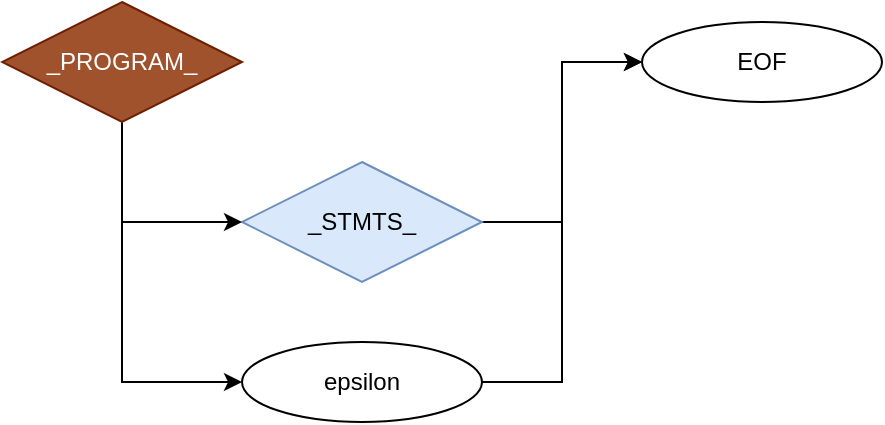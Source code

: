 <mxfile version="13.2.4" type="device" pages="9"><diagram id="OjiM0RK_muztb-ht6z6K" name="_PROGRAM_"><mxGraphModel dx="1936" dy="806" grid="1" gridSize="10" guides="1" tooltips="1" connect="1" arrows="1" fold="1" page="1" pageScale="1" pageWidth="850" pageHeight="1100" math="0" shadow="0"><root><mxCell id="qFysK2LM2vt4DaTKeX4m-0"/><mxCell id="qFysK2LM2vt4DaTKeX4m-1" parent="qFysK2LM2vt4DaTKeX4m-0"/><mxCell id="x7g0lbqX1t4AIajv5Aqm-1" style="edgeStyle=orthogonalEdgeStyle;rounded=0;orthogonalLoop=1;jettySize=auto;html=1;exitX=1;exitY=0.5;exitDx=0;exitDy=0;entryX=0;entryY=0.5;entryDx=0;entryDy=0;" parent="qFysK2LM2vt4DaTKeX4m-1" source="1lTt-PdwpZNt8zID8baC-0" target="x7g0lbqX1t4AIajv5Aqm-0" edge="1"><mxGeometry relative="1" as="geometry"/></mxCell><mxCell id="1lTt-PdwpZNt8zID8baC-0" value="_STMTS_" style="rhombus;whiteSpace=wrap;html=1;fillColor=#dae8fc;strokeColor=#6c8ebf;" parent="qFysK2LM2vt4DaTKeX4m-1" vertex="1"><mxGeometry x="-680" y="130" width="120" height="60" as="geometry"/></mxCell><mxCell id="dFKbpS8E7Ubt1HSNZb48-1" style="edgeStyle=orthogonalEdgeStyle;rounded=0;orthogonalLoop=1;jettySize=auto;html=1;exitX=0.5;exitY=1;exitDx=0;exitDy=0;entryX=0;entryY=0.5;entryDx=0;entryDy=0;" parent="qFysK2LM2vt4DaTKeX4m-1" source="1lTt-PdwpZNt8zID8baC-2" target="dFKbpS8E7Ubt1HSNZb48-0" edge="1"><mxGeometry relative="1" as="geometry"/></mxCell><mxCell id="dFKbpS8E7Ubt1HSNZb48-2" style="edgeStyle=orthogonalEdgeStyle;rounded=0;orthogonalLoop=1;jettySize=auto;html=1;exitX=0.5;exitY=1;exitDx=0;exitDy=0;entryX=0;entryY=0.5;entryDx=0;entryDy=0;" parent="qFysK2LM2vt4DaTKeX4m-1" source="1lTt-PdwpZNt8zID8baC-2" target="1lTt-PdwpZNt8zID8baC-0" edge="1"><mxGeometry relative="1" as="geometry"/></mxCell><mxCell id="1lTt-PdwpZNt8zID8baC-2" value="_PROGRAM_" style="rhombus;whiteSpace=wrap;html=1;fillColor=#a0522d;strokeColor=#6D1F00;fontColor=#ffffff;" parent="qFysK2LM2vt4DaTKeX4m-1" vertex="1"><mxGeometry x="-800" y="50" width="120" height="60" as="geometry"/></mxCell><mxCell id="x7g0lbqX1t4AIajv5Aqm-2" style="edgeStyle=orthogonalEdgeStyle;rounded=0;orthogonalLoop=1;jettySize=auto;html=1;exitX=1;exitY=0.5;exitDx=0;exitDy=0;entryX=0;entryY=0.5;entryDx=0;entryDy=0;" parent="qFysK2LM2vt4DaTKeX4m-1" source="dFKbpS8E7Ubt1HSNZb48-0" target="x7g0lbqX1t4AIajv5Aqm-0" edge="1"><mxGeometry relative="1" as="geometry"/></mxCell><mxCell id="dFKbpS8E7Ubt1HSNZb48-0" value="epsilon" style="ellipse;whiteSpace=wrap;html=1;" parent="qFysK2LM2vt4DaTKeX4m-1" vertex="1"><mxGeometry x="-680" y="220" width="120" height="40" as="geometry"/></mxCell><mxCell id="x7g0lbqX1t4AIajv5Aqm-0" value="EOF" style="ellipse;whiteSpace=wrap;html=1;" parent="qFysK2LM2vt4DaTKeX4m-1" vertex="1"><mxGeometry x="-480" y="60" width="120" height="40" as="geometry"/></mxCell></root></mxGraphModel></diagram><diagram id="cL2RwprRC9RrtV3OdDjV" name="_STMTS_"><mxGraphModel dx="2172" dy="1612" grid="1" gridSize="10" guides="1" tooltips="1" connect="1" arrows="1" fold="1" page="1" pageScale="1" pageWidth="850" pageHeight="1100" math="0" shadow="0"><root><mxCell id="0"/><mxCell id="1" parent="0"/><mxCell id="C1DZRyNB62o4jPExmn3L-20" style="edgeStyle=orthogonalEdgeStyle;rounded=0;orthogonalLoop=1;jettySize=auto;html=1;exitX=0.5;exitY=1;exitDx=0;exitDy=0;entryX=0;entryY=0.5;entryDx=0;entryDy=0;" parent="1" source="C1DZRyNB62o4jPExmn3L-3" target="C1DZRyNB62o4jPExmn3L-19" edge="1"><mxGeometry relative="1" as="geometry"/></mxCell><mxCell id="C1DZRyNB62o4jPExmn3L-3" value="_FUNCDEF_" style="rhombus;whiteSpace=wrap;html=1;fillColor=#d5e8d4;strokeColor=#82b366;" parent="1" vertex="1"><mxGeometry x="160" y="210" width="120" height="60" as="geometry"/></mxCell><mxCell id="C1DZRyNB62o4jPExmn3L-7" style="edgeStyle=orthogonalEdgeStyle;rounded=0;orthogonalLoop=1;jettySize=auto;html=1;exitX=0.5;exitY=1;exitDx=0;exitDy=0;entryX=0;entryY=0.5;entryDx=0;entryDy=0;" parent="1" source="C1DZRyNB62o4jPExmn3L-4" target="C1DZRyNB62o4jPExmn3L-3" edge="1"><mxGeometry relative="1" as="geometry"/></mxCell><mxCell id="C1DZRyNB62o4jPExmn3L-12" style="edgeStyle=orthogonalEdgeStyle;rounded=0;orthogonalLoop=1;jettySize=auto;html=1;exitX=0.5;exitY=1;exitDx=0;exitDy=0;entryX=0;entryY=0.5;entryDx=0;entryDy=0;" parent="1" source="C1DZRyNB62o4jPExmn3L-4" target="C1DZRyNB62o4jPExmn3L-10" edge="1"><mxGeometry relative="1" as="geometry"/></mxCell><mxCell id="C1DZRyNB62o4jPExmn3L-13" style="edgeStyle=orthogonalEdgeStyle;rounded=0;orthogonalLoop=1;jettySize=auto;html=1;exitX=0.5;exitY=1;exitDx=0;exitDy=0;entryX=0;entryY=0.5;entryDx=0;entryDy=0;" parent="1" source="C1DZRyNB62o4jPExmn3L-4" target="C1DZRyNB62o4jPExmn3L-11" edge="1"><mxGeometry relative="1" as="geometry"/></mxCell><mxCell id="5h3tsGhbELCH2nu8Nv0Z-3" style="edgeStyle=orthogonalEdgeStyle;rounded=0;orthogonalLoop=1;jettySize=auto;html=1;exitX=0.5;exitY=1;exitDx=0;exitDy=0;entryX=0;entryY=0.5;entryDx=0;entryDy=0;" parent="1" source="C1DZRyNB62o4jPExmn3L-4" target="5h3tsGhbELCH2nu8Nv0Z-2" edge="1"><mxGeometry relative="1" as="geometry"/></mxCell><mxCell id="C1DZRyNB62o4jPExmn3L-4" value="_STMTS_" style="rhombus;whiteSpace=wrap;html=1;fillColor=#008a00;strokeColor=#005700;fontColor=#ffffff;" parent="1" vertex="1"><mxGeometry x="40" y="50" width="120" height="60" as="geometry"/></mxCell><mxCell id="ImpZD1Q10aHeIu5ZB9Jr-22" style="edgeStyle=orthogonalEdgeStyle;rounded=0;orthogonalLoop=1;jettySize=auto;html=1;exitX=0.5;exitY=1;exitDx=0;exitDy=0;entryX=0;entryY=0.5;entryDx=0;entryDy=0;" parent="1" source="C1DZRyNB62o4jPExmn3L-10" target="C1DZRyNB62o4jPExmn3L-32" edge="1"><mxGeometry relative="1" as="geometry"/></mxCell><mxCell id="C1DZRyNB62o4jPExmn3L-10" value="_IF_" style="rhombus;whiteSpace=wrap;html=1;fillColor=#d5e8d4;strokeColor=#82b366;" parent="1" vertex="1"><mxGeometry x="160" y="690" width="120" height="60" as="geometry"/></mxCell><mxCell id="zweEpGKjQDtSuoDmfkDW-1" style="edgeStyle=orthogonalEdgeStyle;rounded=0;orthogonalLoop=1;jettySize=auto;html=1;exitX=1;exitY=0.5;exitDx=0;exitDy=0;entryX=0;entryY=0.5;entryDx=0;entryDy=0;" parent="1" source="C1DZRyNB62o4jPExmn3L-11" target="C1DZRyNB62o4jPExmn3L-4" edge="1"><mxGeometry relative="1" as="geometry"><Array as="points"><mxPoint x="320" y="880"/><mxPoint x="320" y="840"/><mxPoint x="20" y="840"/><mxPoint x="20" y="80"/></Array></mxGeometry></mxCell><mxCell id="C1DZRyNB62o4jPExmn3L-11" value="_BLOCKSTMT_" style="rhombus;whiteSpace=wrap;html=1;fillColor=#dae8fc;strokeColor=#6c8ebf;" parent="1" vertex="1"><mxGeometry x="160" y="850" width="120" height="60" as="geometry"/></mxCell><mxCell id="C1DZRyNB62o4jPExmn3L-26" style="edgeStyle=orthogonalEdgeStyle;rounded=0;orthogonalLoop=1;jettySize=auto;html=1;exitX=1;exitY=0.5;exitDx=0;exitDy=0;entryX=0;entryY=0.5;entryDx=0;entryDy=0;" parent="1" source="C1DZRyNB62o4jPExmn3L-19" target="C1DZRyNB62o4jPExmn3L-21" edge="1"><mxGeometry relative="1" as="geometry"/></mxCell><mxCell id="C1DZRyNB62o4jPExmn3L-19" value="function" style="ellipse;whiteSpace=wrap;html=1;" parent="1" vertex="1"><mxGeometry x="280" y="300" width="120" height="40" as="geometry"/></mxCell><mxCell id="C1DZRyNB62o4jPExmn3L-27" style="edgeStyle=orthogonalEdgeStyle;rounded=0;orthogonalLoop=1;jettySize=auto;html=1;exitX=1;exitY=0.5;exitDx=0;exitDy=0;entryX=0;entryY=0.5;entryDx=0;entryDy=0;" parent="1" source="C1DZRyNB62o4jPExmn3L-21" target="C1DZRyNB62o4jPExmn3L-25" edge="1"><mxGeometry relative="1" as="geometry"/></mxCell><mxCell id="C1DZRyNB62o4jPExmn3L-21" value="(" style="ellipse;whiteSpace=wrap;html=1;" parent="1" vertex="1"><mxGeometry x="440" y="300" width="120" height="40" as="geometry"/></mxCell><mxCell id="5h3tsGhbELCH2nu8Nv0Z-1" style="edgeStyle=orthogonalEdgeStyle;rounded=0;orthogonalLoop=1;jettySize=auto;html=1;exitX=1;exitY=0.5;exitDx=0;exitDy=0;entryX=0;entryY=0.5;entryDx=0;entryDy=0;" parent="1" source="C1DZRyNB62o4jPExmn3L-23" target="C1DZRyNB62o4jPExmn3L-4" edge="1"><mxGeometry relative="1" as="geometry"><Array as="points"><mxPoint x="1320" y="319"/><mxPoint x="1320" y="200"/><mxPoint x="20" y="200"/><mxPoint x="20" y="80"/></Array></mxGeometry></mxCell><mxCell id="C1DZRyNB62o4jPExmn3L-23" value=")" style="ellipse;whiteSpace=wrap;html=1;" parent="1" vertex="1"><mxGeometry x="1200" y="297.5" width="120" height="42.5" as="geometry"/></mxCell><mxCell id="fo7GOTWPamGeW6ldQMqE-3" style="edgeStyle=orthogonalEdgeStyle;rounded=0;orthogonalLoop=1;jettySize=auto;html=1;exitX=0.5;exitY=1;exitDx=0;exitDy=0;entryX=0;entryY=0.5;entryDx=0;entryDy=0;" parent="1" source="C1DZRyNB62o4jPExmn3L-25" target="fo7GOTWPamGeW6ldQMqE-1" edge="1"><mxGeometry relative="1" as="geometry"/></mxCell><mxCell id="fo7GOTWPamGeW6ldQMqE-4" style="edgeStyle=orthogonalEdgeStyle;rounded=0;orthogonalLoop=1;jettySize=auto;html=1;exitX=0.5;exitY=1;exitDx=0;exitDy=0;entryX=0;entryY=0.5;entryDx=0;entryDy=0;" parent="1" source="C1DZRyNB62o4jPExmn3L-25" target="fo7GOTWPamGeW6ldQMqE-2" edge="1"><mxGeometry relative="1" as="geometry"/></mxCell><mxCell id="C1DZRyNB62o4jPExmn3L-25" value="_PARAMS0_" style="rhombus;whiteSpace=wrap;html=1;fillColor=#d5e8d4;strokeColor=#82b366;" parent="1" vertex="1"><mxGeometry x="600" y="290.63" width="120" height="58.75" as="geometry"/></mxCell><mxCell id="C1DZRyNB62o4jPExmn3L-39" style="edgeStyle=orthogonalEdgeStyle;rounded=0;orthogonalLoop=1;jettySize=auto;html=1;exitX=1;exitY=0.5;exitDx=0;exitDy=0;entryX=0;entryY=0.5;entryDx=0;entryDy=0;" parent="1" source="C1DZRyNB62o4jPExmn3L-32" target="C1DZRyNB62o4jPExmn3L-35" edge="1"><mxGeometry relative="1" as="geometry"/></mxCell><mxCell id="C1DZRyNB62o4jPExmn3L-32" value="if" style="ellipse;whiteSpace=wrap;html=1;" parent="1" vertex="1"><mxGeometry x="280" y="780" width="120" height="40" as="geometry"/></mxCell><mxCell id="C1DZRyNB62o4jPExmn3L-34" style="edgeStyle=orthogonalEdgeStyle;rounded=0;orthogonalLoop=1;jettySize=auto;html=1;exitX=1;exitY=0.5;exitDx=0;exitDy=0;entryX=0;entryY=0.5;entryDx=0;entryDy=0;" parent="1" source="C1DZRyNB62o4jPExmn3L-35" target="C1DZRyNB62o4jPExmn3L-38" edge="1"><mxGeometry relative="1" as="geometry"/></mxCell><mxCell id="C1DZRyNB62o4jPExmn3L-35" value="(" style="ellipse;whiteSpace=wrap;html=1;" parent="1" vertex="1"><mxGeometry x="440" y="780" width="120" height="40" as="geometry"/></mxCell><mxCell id="C1DZRyNB62o4jPExmn3L-41" style="edgeStyle=orthogonalEdgeStyle;rounded=0;orthogonalLoop=1;jettySize=auto;html=1;exitX=1;exitY=0.5;exitDx=0;exitDy=0;entryX=0;entryY=0.5;entryDx=0;entryDy=0;" parent="1" source="C1DZRyNB62o4jPExmn3L-36" target="C1DZRyNB62o4jPExmn3L-40" edge="1"><mxGeometry relative="1" as="geometry"/></mxCell><mxCell id="C1DZRyNB62o4jPExmn3L-36" value=")" style="ellipse;whiteSpace=wrap;html=1;" parent="1" vertex="1"><mxGeometry x="760" y="780" width="120" height="40" as="geometry"/></mxCell><mxCell id="C1DZRyNB62o4jPExmn3L-37" style="edgeStyle=orthogonalEdgeStyle;rounded=0;orthogonalLoop=1;jettySize=auto;html=1;exitX=1;exitY=0.5;exitDx=0;exitDy=0;entryX=0;entryY=0.5;entryDx=0;entryDy=0;" parent="1" source="C1DZRyNB62o4jPExmn3L-38" target="C1DZRyNB62o4jPExmn3L-36" edge="1"><mxGeometry relative="1" as="geometry"/></mxCell><mxCell id="C1DZRyNB62o4jPExmn3L-38" value="_EXPR_" style="rhombus;whiteSpace=wrap;html=1;fillColor=#fff2cc;strokeColor=#d6b656;" parent="1" vertex="1"><mxGeometry x="600" y="770" width="120" height="60" as="geometry"/></mxCell><mxCell id="C1DZRyNB62o4jPExmn3L-45" style="edgeStyle=orthogonalEdgeStyle;rounded=0;orthogonalLoop=1;jettySize=auto;html=1;exitX=0.5;exitY=1;exitDx=0;exitDy=0;entryX=0;entryY=0.5;entryDx=0;entryDy=0;" parent="1" source="C1DZRyNB62o4jPExmn3L-40" target="C1DZRyNB62o4jPExmn3L-44" edge="1"><mxGeometry relative="1" as="geometry"/></mxCell><mxCell id="C1DZRyNB62o4jPExmn3L-40" value="_THEN_" style="rhombus;whiteSpace=wrap;html=1;fillColor=#d5e8d4;strokeColor=#82b366;" parent="1" vertex="1"><mxGeometry x="920" y="770" width="120" height="60" as="geometry"/></mxCell><mxCell id="C1DZRyNB62o4jPExmn3L-51" style="edgeStyle=orthogonalEdgeStyle;rounded=0;orthogonalLoop=1;jettySize=auto;html=1;exitX=1;exitY=0.5;exitDx=0;exitDy=0;entryX=0;entryY=0.5;entryDx=0;entryDy=0;" parent="1" source="C1DZRyNB62o4jPExmn3L-44" target="C1DZRyNB62o4jPExmn3L-48" edge="1"><mxGeometry relative="1" as="geometry"><Array as="points"><mxPoint x="1170" y="880"/><mxPoint x="1170" y="880"/></Array></mxGeometry></mxCell><mxCell id="C1DZRyNB62o4jPExmn3L-44" value="_BLOCKSTMT_" style="rhombus;whiteSpace=wrap;html=1;fillColor=#dae8fc;strokeColor=#6c8ebf;" parent="1" vertex="1"><mxGeometry x="1040" y="850" width="120" height="60" as="geometry"/></mxCell><mxCell id="ImpZD1Q10aHeIu5ZB9Jr-10" style="edgeStyle=orthogonalEdgeStyle;rounded=0;orthogonalLoop=1;jettySize=auto;html=1;exitX=0.5;exitY=1;exitDx=0;exitDy=0;entryX=0;entryY=0.5;entryDx=0;entryDy=0;" parent="1" source="C1DZRyNB62o4jPExmn3L-48" edge="1"><mxGeometry relative="1" as="geometry"><mxPoint x="1320" y="1040.0" as="targetPoint"/><Array as="points"><mxPoint x="1260" y="1040"/></Array></mxGeometry></mxCell><mxCell id="ImpZD1Q10aHeIu5ZB9Jr-13" style="edgeStyle=orthogonalEdgeStyle;rounded=0;orthogonalLoop=1;jettySize=auto;html=1;exitX=0.5;exitY=1;exitDx=0;exitDy=0;entryX=0;entryY=0.5;entryDx=0;entryDy=0;" parent="1" source="C1DZRyNB62o4jPExmn3L-48" target="ImpZD1Q10aHeIu5ZB9Jr-12" edge="1"><mxGeometry relative="1" as="geometry"/></mxCell><mxCell id="5h3tsGhbELCH2nu8Nv0Z-8" style="edgeStyle=orthogonalEdgeStyle;rounded=0;orthogonalLoop=1;jettySize=auto;html=1;exitX=0.5;exitY=1;exitDx=0;exitDy=0;entryX=0;entryY=0.5;entryDx=0;entryDy=0;" parent="1" source="C1DZRyNB62o4jPExmn3L-48" target="5h3tsGhbELCH2nu8Nv0Z-7" edge="1"><mxGeometry relative="1" as="geometry"/></mxCell><mxCell id="C1DZRyNB62o4jPExmn3L-48" value="_ELSEIF_" style="rhombus;whiteSpace=wrap;html=1;fillColor=#d5e8d4;strokeColor=#82b366;" parent="1" vertex="1"><mxGeometry x="1200" y="850" width="120" height="60" as="geometry"/></mxCell><mxCell id="5h3tsGhbELCH2nu8Nv0Z-4" style="edgeStyle=orthogonalEdgeStyle;rounded=0;orthogonalLoop=1;jettySize=auto;html=1;exitX=1;exitY=0.5;exitDx=0;exitDy=0;entryX=0;entryY=0.5;entryDx=0;entryDy=0;" parent="1" source="ImpZD1Q10aHeIu5ZB9Jr-2" target="ImpZD1Q10aHeIu5ZB9Jr-5" edge="1"><mxGeometry relative="1" as="geometry"/></mxCell><mxCell id="ImpZD1Q10aHeIu5ZB9Jr-2" value="(" style="ellipse;whiteSpace=wrap;html=1;" parent="1" vertex="1"><mxGeometry x="1480" y="940" width="120" height="40" as="geometry"/></mxCell><mxCell id="ImpZD1Q10aHeIu5ZB9Jr-9" style="edgeStyle=orthogonalEdgeStyle;rounded=0;orthogonalLoop=1;jettySize=auto;html=1;exitX=1;exitY=0.5;exitDx=0;exitDy=0;entryX=0;entryY=0.5;entryDx=0;entryDy=0;" parent="1" source="ImpZD1Q10aHeIu5ZB9Jr-3" target="C1DZRyNB62o4jPExmn3L-40" edge="1"><mxGeometry relative="1" as="geometry"><Array as="points"><mxPoint x="1960" y="960"/><mxPoint x="1960" y="840"/><mxPoint x="890" y="840"/><mxPoint x="890" y="800"/></Array></mxGeometry></mxCell><mxCell id="ImpZD1Q10aHeIu5ZB9Jr-3" value=")" style="ellipse;whiteSpace=wrap;html=1;" parent="1" vertex="1"><mxGeometry x="1800" y="940" width="120" height="40" as="geometry"/></mxCell><mxCell id="5h3tsGhbELCH2nu8Nv0Z-5" style="edgeStyle=orthogonalEdgeStyle;rounded=0;orthogonalLoop=1;jettySize=auto;html=1;exitX=1;exitY=0.5;exitDx=0;exitDy=0;entryX=0;entryY=0.5;entryDx=0;entryDy=0;" parent="1" source="ImpZD1Q10aHeIu5ZB9Jr-5" target="ImpZD1Q10aHeIu5ZB9Jr-3" edge="1"><mxGeometry relative="1" as="geometry"/></mxCell><mxCell id="ImpZD1Q10aHeIu5ZB9Jr-5" value="_EXPR_" style="rhombus;whiteSpace=wrap;html=1;fillColor=#fff2cc;strokeColor=#d6b656;" parent="1" vertex="1"><mxGeometry x="1640" y="930" width="120" height="60" as="geometry"/></mxCell><mxCell id="ImpZD1Q10aHeIu5ZB9Jr-14" style="edgeStyle=orthogonalEdgeStyle;rounded=0;orthogonalLoop=1;jettySize=auto;html=1;exitX=1;exitY=0.5;exitDx=0;exitDy=0;entryX=0;entryY=0.5;entryDx=0;entryDy=0;" parent="1" source="ImpZD1Q10aHeIu5ZB9Jr-12" target="ImpZD1Q10aHeIu5ZB9Jr-2" edge="1"><mxGeometry relative="1" as="geometry"/></mxCell><mxCell id="ImpZD1Q10aHeIu5ZB9Jr-12" value="elseif" style="ellipse;whiteSpace=wrap;html=1;" parent="1" vertex="1"><mxGeometry x="1320" y="940" width="120" height="40" as="geometry"/></mxCell><mxCell id="5h3tsGhbELCH2nu8Nv0Z-12" style="edgeStyle=orthogonalEdgeStyle;rounded=0;orthogonalLoop=1;jettySize=auto;html=1;exitX=1;exitY=0.5;exitDx=0;exitDy=0;entryX=0;entryY=0.5;entryDx=0;entryDy=0;" parent="1" source="ImpZD1Q10aHeIu5ZB9Jr-15" target="C1DZRyNB62o4jPExmn3L-4" edge="1"><mxGeometry relative="1" as="geometry"><Array as="points"><mxPoint x="2000" y="1040"/><mxPoint x="2000" y="680"/><mxPoint x="20" y="680"/><mxPoint x="20" y="80"/></Array></mxGeometry></mxCell><mxCell id="ImpZD1Q10aHeIu5ZB9Jr-15" value="_BLOCKSTMT_" style="rhombus;whiteSpace=wrap;html=1;fillColor=#dae8fc;strokeColor=#6c8ebf;" parent="1" vertex="1"><mxGeometry x="1480" y="1010" width="120" height="60" as="geometry"/></mxCell><mxCell id="5h3tsGhbELCH2nu8Nv0Z-17" style="edgeStyle=orthogonalEdgeStyle;rounded=0;orthogonalLoop=1;jettySize=auto;html=1;exitX=1;exitY=0.5;exitDx=0;exitDy=0;entryX=0;entryY=0.5;entryDx=0;entryDy=0;" parent="1" source="5h3tsGhbELCH2nu8Nv0Z-2" target="5h3tsGhbELCH2nu8Nv0Z-16" edge="1"><mxGeometry relative="1" as="geometry"/></mxCell><mxCell id="5h3tsGhbELCH2nu8Nv0Z-2" value="Epsilon" style="ellipse;whiteSpace=wrap;html=1;" parent="1" vertex="1"><mxGeometry x="160" y="140" width="120" height="40" as="geometry"/></mxCell><mxCell id="5h3tsGhbELCH2nu8Nv0Z-9" style="edgeStyle=orthogonalEdgeStyle;rounded=0;orthogonalLoop=1;jettySize=auto;html=1;exitX=1;exitY=0.5;exitDx=0;exitDy=0;entryX=0;entryY=0.5;entryDx=0;entryDy=0;" parent="1" source="5h3tsGhbELCH2nu8Nv0Z-7" target="C1DZRyNB62o4jPExmn3L-4" edge="1"><mxGeometry relative="1" as="geometry"><Array as="points"><mxPoint x="2000" y="1120"/><mxPoint x="2000" y="680"/><mxPoint x="20" y="680"/><mxPoint x="20" y="80"/></Array></mxGeometry></mxCell><mxCell id="5h3tsGhbELCH2nu8Nv0Z-7" value="epsilon" style="ellipse;whiteSpace=wrap;html=1;" parent="1" vertex="1"><mxGeometry x="1320" y="1100" width="120" height="40" as="geometry"/></mxCell><mxCell id="5h3tsGhbELCH2nu8Nv0Z-11" style="edgeStyle=orthogonalEdgeStyle;rounded=0;orthogonalLoop=1;jettySize=auto;html=1;exitX=1;exitY=0.5;exitDx=0;exitDy=0;entryX=0;entryY=0.5;entryDx=0;entryDy=0;" parent="1" source="5h3tsGhbELCH2nu8Nv0Z-10" target="ImpZD1Q10aHeIu5ZB9Jr-15" edge="1"><mxGeometry relative="1" as="geometry"/></mxCell><mxCell id="5h3tsGhbELCH2nu8Nv0Z-10" value="else" style="ellipse;whiteSpace=wrap;html=1;" parent="1" vertex="1"><mxGeometry x="1320" y="1020" width="120" height="40" as="geometry"/></mxCell><mxCell id="5h3tsGhbELCH2nu8Nv0Z-14" value="" style="endArrow=classic;html=1;" parent="1" edge="1"><mxGeometry width="50" height="50" relative="1" as="geometry"><mxPoint x="2000" y="1120" as="sourcePoint"/><mxPoint x="2000" y="960" as="targetPoint"/></mxGeometry></mxCell><mxCell id="5h3tsGhbELCH2nu8Nv0Z-16" value="RETURN&amp;nbsp; &amp;nbsp; &amp;nbsp; &amp;nbsp; &amp;nbsp; &amp;nbsp; &amp;nbsp;&amp;nbsp;" style="triangle;whiteSpace=wrap;html=1;fillColor=#a20025;strokeColor=#6F0000;fontColor=#ffffff;" parent="1" vertex="1"><mxGeometry x="360" y="60" width="120" height="40" as="geometry"/></mxCell><mxCell id="fo7GOTWPamGeW6ldQMqE-5" style="edgeStyle=orthogonalEdgeStyle;rounded=0;orthogonalLoop=1;jettySize=auto;html=1;exitX=1;exitY=0.5;exitDx=0;exitDy=0;entryX=0;entryY=0.5;entryDx=0;entryDy=0;" parent="1" source="fo7GOTWPamGeW6ldQMqE-1" target="C1DZRyNB62o4jPExmn3L-23" edge="1"><mxGeometry relative="1" as="geometry"><Array as="points"><mxPoint x="1160" y="400"/><mxPoint x="1160" y="319"/></Array></mxGeometry></mxCell><mxCell id="fo7GOTWPamGeW6ldQMqE-1" value="epsilon" style="ellipse;whiteSpace=wrap;html=1;" parent="1" vertex="1"><mxGeometry x="720" y="380" width="120" height="40" as="geometry"/></mxCell><mxCell id="fo7GOTWPamGeW6ldQMqE-7" style="edgeStyle=orthogonalEdgeStyle;rounded=0;orthogonalLoop=1;jettySize=auto;html=1;exitX=1;exitY=0.5;exitDx=0;exitDy=0;entryX=0;entryY=0.5;entryDx=0;entryDy=0;" parent="1" source="fo7GOTWPamGeW6ldQMqE-2" target="fo7GOTWPamGeW6ldQMqE-6" edge="1"><mxGeometry relative="1" as="geometry"/></mxCell><mxCell id="fo7GOTWPamGeW6ldQMqE-2" value="var" style="ellipse;whiteSpace=wrap;html=1;" parent="1" vertex="1"><mxGeometry x="720" y="460" width="120" height="40" as="geometry"/></mxCell><mxCell id="fo7GOTWPamGeW6ldQMqE-9" style="edgeStyle=orthogonalEdgeStyle;rounded=0;orthogonalLoop=1;jettySize=auto;html=1;exitX=0.5;exitY=1;exitDx=0;exitDy=0;entryX=0;entryY=0.5;entryDx=0;entryDy=0;" parent="1" source="fo7GOTWPamGeW6ldQMqE-6" target="fo7GOTWPamGeW6ldQMqE-8" edge="1"><mxGeometry relative="1" as="geometry"/></mxCell><mxCell id="fo7GOTWPamGeW6ldQMqE-13" style="edgeStyle=orthogonalEdgeStyle;rounded=0;orthogonalLoop=1;jettySize=auto;html=1;exitX=0.5;exitY=1;exitDx=0;exitDy=0;entryX=0;entryY=0.5;entryDx=0;entryDy=0;" parent="1" source="fo7GOTWPamGeW6ldQMqE-6" target="fo7GOTWPamGeW6ldQMqE-11" edge="1"><mxGeometry relative="1" as="geometry"/></mxCell><mxCell id="fo7GOTWPamGeW6ldQMqE-6" value="_PARAMS1_" style="rhombus;whiteSpace=wrap;html=1;fillColor=#d5e8d4;strokeColor=#82b366;" parent="1" vertex="1"><mxGeometry x="880" y="450.32" width="120" height="59.37" as="geometry"/></mxCell><mxCell id="fo7GOTWPamGeW6ldQMqE-10" style="edgeStyle=orthogonalEdgeStyle;rounded=0;orthogonalLoop=1;jettySize=auto;html=1;exitX=1;exitY=0.5;exitDx=0;exitDy=0;entryX=0;entryY=0.5;entryDx=0;entryDy=0;" parent="1" source="fo7GOTWPamGeW6ldQMqE-8" target="C1DZRyNB62o4jPExmn3L-23" edge="1"><mxGeometry relative="1" as="geometry"/></mxCell><mxCell id="fo7GOTWPamGeW6ldQMqE-8" value="epsilon" style="ellipse;whiteSpace=wrap;html=1;" parent="1" vertex="1"><mxGeometry x="1000" y="540" width="120" height="40" as="geometry"/></mxCell><mxCell id="fo7GOTWPamGeW6ldQMqE-14" style="edgeStyle=orthogonalEdgeStyle;rounded=0;orthogonalLoop=1;jettySize=auto;html=1;exitX=1;exitY=0.5;exitDx=0;exitDy=0;entryX=0;entryY=0.5;entryDx=0;entryDy=0;" parent="1" source="fo7GOTWPamGeW6ldQMqE-11" target="fo7GOTWPamGeW6ldQMqE-12" edge="1"><mxGeometry relative="1" as="geometry"/></mxCell><mxCell id="fo7GOTWPamGeW6ldQMqE-11" value="," style="ellipse;whiteSpace=wrap;html=1;" parent="1" vertex="1"><mxGeometry x="1000" y="620" width="120" height="40" as="geometry"/></mxCell><mxCell id="fo7GOTWPamGeW6ldQMqE-15" style="edgeStyle=orthogonalEdgeStyle;rounded=0;orthogonalLoop=1;jettySize=auto;html=1;exitX=1;exitY=0.5;exitDx=0;exitDy=0;entryX=0;entryY=0.5;entryDx=0;entryDy=0;" parent="1" source="fo7GOTWPamGeW6ldQMqE-12" target="fo7GOTWPamGeW6ldQMqE-6" edge="1"><mxGeometry relative="1" as="geometry"><Array as="points"><mxPoint x="1320" y="640"/><mxPoint x="1320" y="520"/><mxPoint x="860" y="520"/><mxPoint x="860" y="480"/></Array></mxGeometry></mxCell><mxCell id="fo7GOTWPamGeW6ldQMqE-12" value="var" style="ellipse;whiteSpace=wrap;html=1;" parent="1" vertex="1"><mxGeometry x="1160" y="620" width="120" height="40" as="geometry"/></mxCell><mxCell id="fo7GOTWPamGeW6ldQMqE-16" value="" style="endArrow=classic;html=1;" parent="1" edge="1"><mxGeometry width="50" height="50" relative="1" as="geometry"><mxPoint x="20" y="720" as="sourcePoint"/><mxPoint x="20" y="640" as="targetPoint"/></mxGeometry></mxCell></root></mxGraphModel></diagram><diagram id="k1JcL-TWI8VbjJSFQo2U" name="_BLOCKSTMT_"><mxGraphModel dx="236" dy="806" grid="1" gridSize="10" guides="1" tooltips="1" connect="1" arrows="1" fold="1" page="1" pageScale="1" pageWidth="850" pageHeight="1100" math="0" shadow="0"><root><mxCell id="M5cCGuRoyo5CDDDdTx0i-0"/><mxCell id="M5cCGuRoyo5CDDDdTx0i-1" parent="M5cCGuRoyo5CDDDdTx0i-0"/><mxCell id="M5cCGuRoyo5CDDDdTx0i-5" style="edgeStyle=orthogonalEdgeStyle;rounded=0;orthogonalLoop=1;jettySize=auto;html=1;exitX=0.5;exitY=1;exitDx=0;exitDy=0;entryX=0;entryY=0.5;entryDx=0;entryDy=0;" parent="M5cCGuRoyo5CDDDdTx0i-1" source="M5cCGuRoyo5CDDDdTx0i-2" target="M5cCGuRoyo5CDDDdTx0i-3" edge="1"><mxGeometry relative="1" as="geometry"/></mxCell><mxCell id="M5cCGuRoyo5CDDDdTx0i-6" style="edgeStyle=orthogonalEdgeStyle;rounded=0;orthogonalLoop=1;jettySize=auto;html=1;exitX=0.5;exitY=1;exitDx=0;exitDy=0;entryX=0;entryY=0.5;entryDx=0;entryDy=0;" parent="M5cCGuRoyo5CDDDdTx0i-1" source="M5cCGuRoyo5CDDDdTx0i-2" target="M5cCGuRoyo5CDDDdTx0i-4" edge="1"><mxGeometry relative="1" as="geometry"/></mxCell><mxCell id="M5cCGuRoyo5CDDDdTx0i-2" value="_BLOCKSTMT_" style="rhombus;whiteSpace=wrap;html=1;fillColor=#008a00;strokeColor=#005700;fontColor=#ffffff;" parent="M5cCGuRoyo5CDDDdTx0i-1" vertex="1"><mxGeometry x="880" y="50" width="120" height="60" as="geometry"/></mxCell><mxCell id="8YTJs8SOQWixNCar-AAo-3" style="edgeStyle=orthogonalEdgeStyle;rounded=0;orthogonalLoop=1;jettySize=auto;html=1;exitX=0.5;exitY=1;exitDx=0;exitDy=0;entryX=0;entryY=0.5;entryDx=0;entryDy=0;" parent="M5cCGuRoyo5CDDDdTx0i-1" source="M5cCGuRoyo5CDDDdTx0i-3" target="8YTJs8SOQWixNCar-AAo-0" edge="1"><mxGeometry relative="1" as="geometry"/></mxCell><mxCell id="M5cCGuRoyo5CDDDdTx0i-3" value="_BLOCK_" style="rhombus;whiteSpace=wrap;html=1;fillColor=#d5e8d4;strokeColor=#82b366;" parent="M5cCGuRoyo5CDDDdTx0i-1" vertex="1"><mxGeometry x="1000" y="130" width="120" height="60" as="geometry"/></mxCell><mxCell id="8IF4Bl2m-VqNc1QhSAA8-3" style="edgeStyle=orthogonalEdgeStyle;rounded=0;orthogonalLoop=1;jettySize=auto;html=1;exitX=0.5;exitY=1;exitDx=0;exitDy=0;entryX=0;entryY=0.5;entryDx=0;entryDy=0;" parent="M5cCGuRoyo5CDDDdTx0i-1" source="M5cCGuRoyo5CDDDdTx0i-4" target="8IF4Bl2m-VqNc1QhSAA8-2" edge="1"><mxGeometry relative="1" as="geometry"/></mxCell><mxCell id="MONkdxZ6Wx-rj5hqoSDB-2" style="edgeStyle=orthogonalEdgeStyle;rounded=0;orthogonalLoop=1;jettySize=auto;html=1;exitX=0.5;exitY=1;exitDx=0;exitDy=0;entryX=0;entryY=0.5;entryDx=0;entryDy=0;" parent="M5cCGuRoyo5CDDDdTx0i-1" source="M5cCGuRoyo5CDDDdTx0i-4" target="MONkdxZ6Wx-rj5hqoSDB-0" edge="1"><mxGeometry relative="1" as="geometry"/></mxCell><mxCell id="GiCoanRBw1w2vqTvm6TT-11" style="edgeStyle=orthogonalEdgeStyle;rounded=0;orthogonalLoop=1;jettySize=auto;html=1;exitX=0.5;exitY=1;exitDx=0;exitDy=0;entryX=0;entryY=0.5;entryDx=0;entryDy=0;" parent="M5cCGuRoyo5CDDDdTx0i-1" source="M5cCGuRoyo5CDDDdTx0i-4" target="GiCoanRBw1w2vqTvm6TT-10" edge="1"><mxGeometry relative="1" as="geometry"/></mxCell><mxCell id="M5cCGuRoyo5CDDDdTx0i-4" value="_STMT_" style="rhombus;whiteSpace=wrap;html=1;fillColor=#d5e8d4;strokeColor=#82b366;" parent="M5cCGuRoyo5CDDDdTx0i-1" vertex="1"><mxGeometry x="1000" y="290" width="120" height="60" as="geometry"/></mxCell><mxCell id="8YTJs8SOQWixNCar-AAo-4" style="edgeStyle=orthogonalEdgeStyle;rounded=0;orthogonalLoop=1;jettySize=auto;html=1;exitX=1;exitY=0.5;exitDx=0;exitDy=0;entryX=0;entryY=0.5;entryDx=0;entryDy=0;" parent="M5cCGuRoyo5CDDDdTx0i-1" source="8YTJs8SOQWixNCar-AAo-0" target="8YTJs8SOQWixNCar-AAo-1" edge="1"><mxGeometry relative="1" as="geometry"/></mxCell><mxCell id="8YTJs8SOQWixNCar-AAo-0" value="{" style="ellipse;whiteSpace=wrap;html=1;" parent="M5cCGuRoyo5CDDDdTx0i-1" vertex="1"><mxGeometry x="1120" y="220" width="120" height="40" as="geometry"/></mxCell><mxCell id="8YTJs8SOQWixNCar-AAo-5" style="edgeStyle=orthogonalEdgeStyle;rounded=0;orthogonalLoop=1;jettySize=auto;html=1;exitX=1;exitY=0.5;exitDx=0;exitDy=0;entryX=0;entryY=0.5;entryDx=0;entryDy=0;" parent="M5cCGuRoyo5CDDDdTx0i-1" source="8YTJs8SOQWixNCar-AAo-1" target="8YTJs8SOQWixNCar-AAo-2" edge="1"><mxGeometry relative="1" as="geometry"/></mxCell><mxCell id="8YTJs8SOQWixNCar-AAo-1" value="_STMTS_" style="rhombus;whiteSpace=wrap;html=1;fillColor=#dae8fc;strokeColor=#6c8ebf;" parent="M5cCGuRoyo5CDDDdTx0i-1" vertex="1"><mxGeometry x="1280" y="210" width="120" height="60" as="geometry"/></mxCell><mxCell id="8IF4Bl2m-VqNc1QhSAA8-1" style="edgeStyle=orthogonalEdgeStyle;rounded=0;orthogonalLoop=1;jettySize=auto;html=1;exitX=1;exitY=0.5;exitDx=0;exitDy=0;entryX=0;entryY=0.5;entryDx=0;entryDy=0;" parent="M5cCGuRoyo5CDDDdTx0i-1" source="8YTJs8SOQWixNCar-AAo-2" target="8IF4Bl2m-VqNc1QhSAA8-0" edge="1"><mxGeometry relative="1" as="geometry"><Array as="points"><mxPoint x="1840" y="240"/><mxPoint x="1840" y="80"/></Array></mxGeometry></mxCell><mxCell id="8YTJs8SOQWixNCar-AAo-2" value="}" style="ellipse;whiteSpace=wrap;html=1;" parent="M5cCGuRoyo5CDDDdTx0i-1" vertex="1"><mxGeometry x="1440" y="220" width="120" height="40" as="geometry"/></mxCell><mxCell id="8IF4Bl2m-VqNc1QhSAA8-8" style="edgeStyle=orthogonalEdgeStyle;rounded=0;orthogonalLoop=1;jettySize=auto;html=1;exitX=0.5;exitY=1;exitDx=0;exitDy=0;entryX=0;entryY=0.5;entryDx=0;entryDy=0;" parent="M5cCGuRoyo5CDDDdTx0i-1" source="8YTJs8SOQWixNCar-AAo-7" target="8IF4Bl2m-VqNc1QhSAA8-7" edge="1"><mxGeometry relative="1" as="geometry"/></mxCell><mxCell id="8IF4Bl2m-VqNc1QhSAA8-9" style="edgeStyle=orthogonalEdgeStyle;rounded=0;orthogonalLoop=1;jettySize=auto;html=1;exitX=0.5;exitY=1;exitDx=0;exitDy=0;entryX=0;entryY=0.5;entryDx=0;entryDy=0;" parent="M5cCGuRoyo5CDDDdTx0i-1" source="8YTJs8SOQWixNCar-AAo-7" target="8IF4Bl2m-VqNc1QhSAA8-5" edge="1"><mxGeometry relative="1" as="geometry"/></mxCell><mxCell id="8YTJs8SOQWixNCar-AAo-7" value="_VARSTMT_" style="rhombus;whiteSpace=wrap;html=1;fillColor=#d5e8d4;strokeColor=#82b366;" parent="M5cCGuRoyo5CDDDdTx0i-1" vertex="1"><mxGeometry x="1280" y="690" width="120" height="60" as="geometry"/></mxCell><mxCell id="8YTJs8SOQWixNCar-AAo-13" style="edgeStyle=orthogonalEdgeStyle;rounded=0;orthogonalLoop=1;jettySize=auto;html=1;exitX=1;exitY=0.5;exitDx=0;exitDy=0;" parent="M5cCGuRoyo5CDDDdTx0i-1" source="8YTJs8SOQWixNCar-AAo-10" target="8YTJs8SOQWixNCar-AAo-11" edge="1"><mxGeometry relative="1" as="geometry"/></mxCell><mxCell id="8YTJs8SOQWixNCar-AAo-10" value="echo" style="ellipse;whiteSpace=wrap;html=1;" parent="M5cCGuRoyo5CDDDdTx0i-1" vertex="1"><mxGeometry x="1240" y="460" width="120" height="40" as="geometry"/></mxCell><mxCell id="SIZmCmoNuu-KixSXgWu--2" style="edgeStyle=orthogonalEdgeStyle;rounded=0;orthogonalLoop=1;jettySize=auto;html=1;exitX=1;exitY=0.5;exitDx=0;exitDy=0;entryX=0;entryY=0.5;entryDx=0;entryDy=0;" parent="M5cCGuRoyo5CDDDdTx0i-1" source="8YTJs8SOQWixNCar-AAo-11" target="8IF4Bl2m-VqNc1QhSAA8-0" edge="1"><mxGeometry relative="1" as="geometry"><mxPoint x="1610" y="80" as="targetPoint"/><Array as="points"><mxPoint x="1840" y="480"/><mxPoint x="1840" y="80"/></Array></mxGeometry></mxCell><mxCell id="8YTJs8SOQWixNCar-AAo-11" value="_EXPR_" style="rhombus;whiteSpace=wrap;html=1;fillColor=#fff2cc;strokeColor=#d6b656;" parent="M5cCGuRoyo5CDDDdTx0i-1" vertex="1"><mxGeometry x="1400" y="450" width="120" height="60" as="geometry"/></mxCell><mxCell id="8IF4Bl2m-VqNc1QhSAA8-0" value="RETURN&amp;nbsp; &amp;nbsp; &amp;nbsp; &amp;nbsp; &amp;nbsp; &amp;nbsp; &amp;nbsp;&amp;nbsp;" style="triangle;whiteSpace=wrap;html=1;fillColor=#a20025;strokeColor=#6F0000;fontColor=#ffffff;" parent="M5cCGuRoyo5CDDDdTx0i-1" vertex="1"><mxGeometry x="1880" y="60" width="120" height="40" as="geometry"/></mxCell><mxCell id="8IF4Bl2m-VqNc1QhSAA8-4" style="edgeStyle=orthogonalEdgeStyle;rounded=0;orthogonalLoop=1;jettySize=auto;html=1;exitX=1;exitY=0.5;exitDx=0;exitDy=0;entryX=0;entryY=0.5;entryDx=0;entryDy=0;" parent="M5cCGuRoyo5CDDDdTx0i-1" source="8IF4Bl2m-VqNc1QhSAA8-2" target="8YTJs8SOQWixNCar-AAo-7" edge="1"><mxGeometry relative="1" as="geometry"/></mxCell><mxCell id="8IF4Bl2m-VqNc1QhSAA8-2" value="var" style="ellipse;whiteSpace=wrap;html=1;" parent="M5cCGuRoyo5CDDDdTx0i-1" vertex="1"><mxGeometry x="1120" y="700" width="120" height="40" as="geometry"/></mxCell><mxCell id="8IF4Bl2m-VqNc1QhSAA8-10" style="edgeStyle=orthogonalEdgeStyle;rounded=0;orthogonalLoop=1;jettySize=auto;html=1;exitX=0.5;exitY=1;exitDx=0;exitDy=0;entryX=0;entryY=0.5;entryDx=0;entryDy=0;" parent="M5cCGuRoyo5CDDDdTx0i-1" source="8IF4Bl2m-VqNc1QhSAA8-5" target="8IF4Bl2m-VqNc1QhSAA8-6" edge="1"><mxGeometry relative="1" as="geometry"/></mxCell><mxCell id="8IF4Bl2m-VqNc1QhSAA8-5" value="_VARDEF_" style="rhombus;whiteSpace=wrap;html=1;fillColor=#d5e8d4;strokeColor=#82b366;" parent="M5cCGuRoyo5CDDDdTx0i-1" vertex="1"><mxGeometry x="1400" y="770" width="120" height="60" as="geometry"/></mxCell><mxCell id="8IF4Bl2m-VqNc1QhSAA8-12" style="edgeStyle=orthogonalEdgeStyle;rounded=0;orthogonalLoop=1;jettySize=auto;html=1;exitX=1;exitY=0.5;exitDx=0;exitDy=0;entryX=0;entryY=0.5;entryDx=0;entryDy=0;" parent="M5cCGuRoyo5CDDDdTx0i-1" source="8IF4Bl2m-VqNc1QhSAA8-6" target="8IF4Bl2m-VqNc1QhSAA8-11" edge="1"><mxGeometry relative="1" as="geometry"/></mxCell><mxCell id="8IF4Bl2m-VqNc1QhSAA8-6" value="=" style="ellipse;whiteSpace=wrap;html=1;" parent="M5cCGuRoyo5CDDDdTx0i-1" vertex="1"><mxGeometry x="1520" y="860" width="120" height="40" as="geometry"/></mxCell><mxCell id="8IF4Bl2m-VqNc1QhSAA8-14" style="edgeStyle=orthogonalEdgeStyle;rounded=0;orthogonalLoop=1;jettySize=auto;html=1;exitX=1;exitY=0.5;exitDx=0;exitDy=0;entryX=0;entryY=0.5;entryDx=0;entryDy=0;" parent="M5cCGuRoyo5CDDDdTx0i-1" source="8IF4Bl2m-VqNc1QhSAA8-7" target="8IF4Bl2m-VqNc1QhSAA8-0" edge="1"><mxGeometry relative="1" as="geometry"><Array as="points"><mxPoint x="1840" y="960"/><mxPoint x="1840" y="80"/></Array></mxGeometry></mxCell><mxCell id="8IF4Bl2m-VqNc1QhSAA8-7" value="_FUNCCALL_" style="rhombus;whiteSpace=wrap;html=1;fillColor=#dae8fc;strokeColor=#6c8ebf;" parent="M5cCGuRoyo5CDDDdTx0i-1" vertex="1"><mxGeometry x="1400" y="930" width="120" height="60" as="geometry"/></mxCell><mxCell id="8IF4Bl2m-VqNc1QhSAA8-13" style="edgeStyle=orthogonalEdgeStyle;rounded=0;orthogonalLoop=1;jettySize=auto;html=1;exitX=1;exitY=0.5;exitDx=0;exitDy=0;entryX=0;entryY=0.5;entryDx=0;entryDy=0;" parent="M5cCGuRoyo5CDDDdTx0i-1" source="8IF4Bl2m-VqNc1QhSAA8-11" target="8IF4Bl2m-VqNc1QhSAA8-0" edge="1"><mxGeometry relative="1" as="geometry"><Array as="points"><mxPoint x="1840" y="880"/><mxPoint x="1840" y="80"/></Array></mxGeometry></mxCell><mxCell id="8IF4Bl2m-VqNc1QhSAA8-11" value="_EXPR_" style="rhombus;whiteSpace=wrap;html=1;fillColor=#fff2cc;strokeColor=#d6b656;" parent="M5cCGuRoyo5CDDDdTx0i-1" vertex="1"><mxGeometry x="1680" y="850" width="120" height="60" as="geometry"/></mxCell><mxCell id="8IF4Bl2m-VqNc1QhSAA8-15" value="" style="endArrow=classic;html=1;" parent="M5cCGuRoyo5CDDDdTx0i-1" edge="1"><mxGeometry width="50" height="50" relative="1" as="geometry"><mxPoint x="1840" y="280" as="sourcePoint"/><mxPoint x="1840" y="200" as="targetPoint"/></mxGeometry></mxCell><mxCell id="8IF4Bl2m-VqNc1QhSAA8-16" value="" style="endArrow=classic;html=1;" parent="M5cCGuRoyo5CDDDdTx0i-1" edge="1"><mxGeometry width="50" height="50" relative="1" as="geometry"><mxPoint x="1840" y="520" as="sourcePoint"/><mxPoint x="1840" y="440" as="targetPoint"/></mxGeometry></mxCell><mxCell id="8IF4Bl2m-VqNc1QhSAA8-17" value="" style="endArrow=classic;html=1;" parent="M5cCGuRoyo5CDDDdTx0i-1" edge="1"><mxGeometry width="50" height="50" relative="1" as="geometry"><mxPoint x="1840" y="920" as="sourcePoint"/><mxPoint x="1840" y="840" as="targetPoint"/></mxGeometry></mxCell><mxCell id="MONkdxZ6Wx-rj5hqoSDB-1" style="edgeStyle=orthogonalEdgeStyle;rounded=0;orthogonalLoop=1;jettySize=auto;html=1;exitX=0.5;exitY=1;exitDx=0;exitDy=0;entryX=0;entryY=0.5;entryDx=0;entryDy=0;" parent="M5cCGuRoyo5CDDDdTx0i-1" source="MONkdxZ6Wx-rj5hqoSDB-0" target="8YTJs8SOQWixNCar-AAo-10" edge="1"><mxGeometry relative="1" as="geometry"/></mxCell><mxCell id="MONkdxZ6Wx-rj5hqoSDB-0" value="_ECHO_" style="rhombus;whiteSpace=wrap;html=1;fillColor=#d5e8d4;strokeColor=#82b366;" parent="M5cCGuRoyo5CDDDdTx0i-1" vertex="1"><mxGeometry x="1120" y="370" width="120" height="60" as="geometry"/></mxCell><mxCell id="GiCoanRBw1w2vqTvm6TT-5" style="edgeStyle=orthogonalEdgeStyle;rounded=0;orthogonalLoop=1;jettySize=auto;html=1;exitX=1;exitY=0.5;exitDx=0;exitDy=0;" parent="M5cCGuRoyo5CDDDdTx0i-1" source="GiCoanRBw1w2vqTvm6TT-6" edge="1"><mxGeometry relative="1" as="geometry"><mxPoint x="1400" y="640" as="targetPoint"/></mxGeometry></mxCell><mxCell id="GiCoanRBw1w2vqTvm6TT-6" value="input" style="ellipse;whiteSpace=wrap;html=1;" parent="M5cCGuRoyo5CDDDdTx0i-1" vertex="1"><mxGeometry x="1240" y="620" width="120" height="40" as="geometry"/></mxCell><mxCell id="GiCoanRBw1w2vqTvm6TT-8" value="" style="endArrow=classic;html=1;" parent="M5cCGuRoyo5CDDDdTx0i-1" edge="1"><mxGeometry width="50" height="50" relative="1" as="geometry"><mxPoint x="1840" y="680" as="sourcePoint"/><mxPoint x="1840" y="600" as="targetPoint"/></mxGeometry></mxCell><mxCell id="GiCoanRBw1w2vqTvm6TT-9" style="edgeStyle=orthogonalEdgeStyle;rounded=0;orthogonalLoop=1;jettySize=auto;html=1;exitX=0.5;exitY=1;exitDx=0;exitDy=0;entryX=0;entryY=0.5;entryDx=0;entryDy=0;" parent="M5cCGuRoyo5CDDDdTx0i-1" source="GiCoanRBw1w2vqTvm6TT-10" target="GiCoanRBw1w2vqTvm6TT-6" edge="1"><mxGeometry relative="1" as="geometry"/></mxCell><mxCell id="GiCoanRBw1w2vqTvm6TT-10" value="_INPUT_" style="rhombus;whiteSpace=wrap;html=1;fillColor=#d5e8d4;strokeColor=#82b366;" parent="M5cCGuRoyo5CDDDdTx0i-1" vertex="1"><mxGeometry x="1120" y="530" width="120" height="60" as="geometry"/></mxCell><mxCell id="GiCoanRBw1w2vqTvm6TT-13" style="edgeStyle=orthogonalEdgeStyle;rounded=0;orthogonalLoop=1;jettySize=auto;html=1;exitX=1;exitY=0.5;exitDx=0;exitDy=0;entryX=0;entryY=0.5;entryDx=0;entryDy=0;" parent="M5cCGuRoyo5CDDDdTx0i-1" source="GiCoanRBw1w2vqTvm6TT-12" target="8IF4Bl2m-VqNc1QhSAA8-0" edge="1"><mxGeometry relative="1" as="geometry"><Array as="points"><mxPoint x="1840" y="640"/><mxPoint x="1840" y="80"/></Array></mxGeometry></mxCell><mxCell id="GiCoanRBw1w2vqTvm6TT-12" value="var" style="ellipse;whiteSpace=wrap;html=1;" parent="M5cCGuRoyo5CDDDdTx0i-1" vertex="1"><mxGeometry x="1400" y="620" width="120" height="40" as="geometry"/></mxCell></root></mxGraphModel></diagram><diagram id="pc63gZqZNAH9_wlyxMxS" name="_EXPR_"><mxGraphModel dx="1086" dy="806" grid="1" gridSize="10" guides="1" tooltips="1" connect="1" arrows="1" fold="1" page="1" pageScale="1" pageWidth="850" pageHeight="1100" math="0" shadow="0"><root><mxCell id="QOOn3zH8doxw46ntkc81-0"/><mxCell id="QOOn3zH8doxw46ntkc81-1" parent="QOOn3zH8doxw46ntkc81-0"/><mxCell id="Se5jIBbcp_jIcSUpAvdI-0" style="edgeStyle=orthogonalEdgeStyle;rounded=0;orthogonalLoop=1;jettySize=auto;html=1;exitX=0.5;exitY=1;exitDx=0;exitDy=0;entryX=0;entryY=0.5;entryDx=0;entryDy=0;" edge="1" parent="QOOn3zH8doxw46ntkc81-1" source="Se5jIBbcp_jIcSUpAvdI-1" target="Se5jIBbcp_jIcSUpAvdI-3"><mxGeometry relative="1" as="geometry"/></mxCell><mxCell id="9bSOi7e5yYCwS6ucnFng-1" style="edgeStyle=orthogonalEdgeStyle;rounded=0;orthogonalLoop=1;jettySize=auto;html=1;exitX=0.5;exitY=1;exitDx=0;exitDy=0;entryX=0;entryY=0.5;entryDx=0;entryDy=0;" edge="1" parent="QOOn3zH8doxw46ntkc81-1" source="Se5jIBbcp_jIcSUpAvdI-1" target="9bSOi7e5yYCwS6ucnFng-0"><mxGeometry relative="1" as="geometry"><Array as="points"><mxPoint x="100" y="240"/></Array></mxGeometry></mxCell><mxCell id="Se5jIBbcp_jIcSUpAvdI-1" value="_EXPR_" style="rhombus;whiteSpace=wrap;html=1;fillColor=#008a00;strokeColor=#FF8000;fontColor=#ffffff;strokeWidth=2;" vertex="1" parent="QOOn3zH8doxw46ntkc81-1"><mxGeometry x="40.0" y="50" width="120" height="60" as="geometry"/></mxCell><mxCell id="Se5jIBbcp_jIcSUpAvdI-2" style="edgeStyle=orthogonalEdgeStyle;rounded=0;orthogonalLoop=1;jettySize=auto;html=1;exitX=1;exitY=0.5;exitDx=0;exitDy=0;entryX=0;entryY=0.5;entryDx=0;entryDy=0;" edge="1" parent="QOOn3zH8doxw46ntkc81-1" source="Se5jIBbcp_jIcSUpAvdI-3" target="Se5jIBbcp_jIcSUpAvdI-6"><mxGeometry relative="1" as="geometry"/></mxCell><mxCell id="Se5jIBbcp_jIcSUpAvdI-3" value="(" style="ellipse;whiteSpace=wrap;html=1;" vertex="1" parent="QOOn3zH8doxw46ntkc81-1"><mxGeometry x="160.0" y="140" width="120" height="40" as="geometry"/></mxCell><mxCell id="Se5jIBbcp_jIcSUpAvdI-8" style="edgeStyle=orthogonalEdgeStyle;rounded=0;orthogonalLoop=1;jettySize=auto;html=1;exitX=1;exitY=0.5;exitDx=0;exitDy=0;entryX=0;entryY=0.5;entryDx=0;entryDy=0;" edge="1" parent="QOOn3zH8doxw46ntkc81-1" source="Se5jIBbcp_jIcSUpAvdI-4" target="Se5jIBbcp_jIcSUpAvdI-7"><mxGeometry relative="1" as="geometry"/></mxCell><mxCell id="Se5jIBbcp_jIcSUpAvdI-4" value=")" style="ellipse;whiteSpace=wrap;html=1;" vertex="1" parent="QOOn3zH8doxw46ntkc81-1"><mxGeometry x="480.0" y="140" width="120" height="40" as="geometry"/></mxCell><mxCell id="Se5jIBbcp_jIcSUpAvdI-5" style="edgeStyle=orthogonalEdgeStyle;rounded=0;orthogonalLoop=1;jettySize=auto;html=1;exitX=1;exitY=0.5;exitDx=0;exitDy=0;entryX=0;entryY=0.5;entryDx=0;entryDy=0;" edge="1" parent="QOOn3zH8doxw46ntkc81-1" source="Se5jIBbcp_jIcSUpAvdI-6" target="Se5jIBbcp_jIcSUpAvdI-4"><mxGeometry relative="1" as="geometry"/></mxCell><mxCell id="Se5jIBbcp_jIcSUpAvdI-6" value="_EXPR_" style="rhombus;whiteSpace=wrap;html=1;fillColor=#dae8fc;strokeColor=#6c8ebf;" vertex="1" parent="QOOn3zH8doxw46ntkc81-1"><mxGeometry x="320" y="130.0" width="120" height="60" as="geometry"/></mxCell><mxCell id="Se5jIBbcp_jIcSUpAvdI-7" value="RETURN&amp;nbsp; &amp;nbsp; &amp;nbsp; &amp;nbsp; &amp;nbsp; &amp;nbsp; &amp;nbsp;&amp;nbsp;" style="triangle;whiteSpace=wrap;html=1;fillColor=#a20025;strokeColor=#6F0000;fontColor=#ffffff;" vertex="1" parent="QOOn3zH8doxw46ntkc81-1"><mxGeometry x="680.0" y="60" width="120" height="40" as="geometry"/></mxCell><mxCell id="9bSOi7e5yYCwS6ucnFng-2" style="edgeStyle=orthogonalEdgeStyle;rounded=0;orthogonalLoop=1;jettySize=auto;html=1;exitX=1;exitY=0.5;exitDx=0;exitDy=0;entryX=0;entryY=0.5;entryDx=0;entryDy=0;" edge="1" parent="QOOn3zH8doxw46ntkc81-1" source="9bSOi7e5yYCwS6ucnFng-0" target="Se5jIBbcp_jIcSUpAvdI-7"><mxGeometry relative="1" as="geometry"><Array as="points"><mxPoint x="640" y="240"/><mxPoint x="640" y="80"/></Array></mxGeometry></mxCell><mxCell id="9bSOi7e5yYCwS6ucnFng-0" value="__AMBEXPR0__" style="shape=parallelogram;perimeter=parallelogramPerimeter;whiteSpace=wrap;html=1;fillColor=#fff2cc;strokeColor=#d6b656;" vertex="1" parent="QOOn3zH8doxw46ntkc81-1"><mxGeometry x="160" y="210" width="120" height="60" as="geometry"/></mxCell></root></mxGraphModel></diagram><diagram id="OGQiVOw05QhGkJHdZNoq" name="__AMBEXPR0__"><mxGraphModel dx="1278" dy="948" grid="1" gridSize="10" guides="1" tooltips="1" connect="1" arrows="1" fold="1" page="1" pageScale="1" pageWidth="850" pageHeight="1100" math="0" shadow="0"><root><mxCell id="q1x0hiHcGtMwzFdBgGNg-0"/><mxCell id="q1x0hiHcGtMwzFdBgGNg-1" parent="q1x0hiHcGtMwzFdBgGNg-0"/><mxCell id="xXp7nI2C9aB0dFmPfx1F-2" style="edgeStyle=orthogonalEdgeStyle;rounded=0;orthogonalLoop=1;jettySize=auto;html=1;exitX=0.5;exitY=1;exitDx=0;exitDy=0;entryX=0;entryY=0.5;entryDx=0;entryDy=0;entryPerimeter=0;strokeWidth=2;" edge="1" parent="q1x0hiHcGtMwzFdBgGNg-1" source="q1x0hiHcGtMwzFdBgGNg-2" target="xXp7nI2C9aB0dFmPfx1F-1"><mxGeometry relative="1" as="geometry"/></mxCell><mxCell id="q1x0hiHcGtMwzFdBgGNg-2" value="__AMBEXPR0__" style="shape=parallelogram;perimeter=parallelogramPerimeter;whiteSpace=wrap;html=1;fillColor=#fa6800;strokeColor=#C73500;fontColor=#ffffff;" vertex="1" parent="q1x0hiHcGtMwzFdBgGNg-1"><mxGeometry x="40" y="50" width="120" height="60" as="geometry"/></mxCell><mxCell id="xXp7nI2C9aB0dFmPfx1F-1" value="(" style="html=1;shadow=0;dashed=0;align=center;verticalAlign=middle;shape=mxgraph.arrows2.arrow;dy=0.6;dx=40;notch=0;" vertex="1" parent="q1x0hiHcGtMwzFdBgGNg-1"><mxGeometry x="260" y="170" width="120" height="60" as="geometry"/></mxCell><mxCell id="xXp7nI2C9aB0dFmPfx1F-4" value="" style="endArrow=classic;html=1;strokeWidth=2;entryX=0;entryY=0.5;entryDx=0;entryDy=0;exitX=1;exitY=0.5;exitDx=0;exitDy=0;exitPerimeter=0;" edge="1" parent="q1x0hiHcGtMwzFdBgGNg-1" source="xXp7nI2C9aB0dFmPfx1F-1"><mxGeometry width="50" height="50" relative="1" as="geometry"><mxPoint x="520" y="200" as="sourcePoint"/><mxPoint x="540" y="280.0" as="targetPoint"/><Array as="points"><mxPoint x="460" y="200"/><mxPoint x="460" y="280"/></Array></mxGeometry></mxCell><mxCell id="xXp7nI2C9aB0dFmPfx1F-6" value="" style="endArrow=classic;html=1;strokeWidth=2;entryX=0;entryY=0.5;entryDx=0;entryDy=0;" edge="1" parent="q1x0hiHcGtMwzFdBgGNg-1"><mxGeometry width="50" height="50" relative="1" as="geometry"><mxPoint x="180" y="200" as="sourcePoint"/><mxPoint x="220" y="280.0" as="targetPoint"/><Array as="points"><mxPoint x="180" y="280"/></Array></mxGeometry></mxCell><mxCell id="xXp7nI2C9aB0dFmPfx1F-9" style="edgeStyle=orthogonalEdgeStyle;rounded=0;orthogonalLoop=1;jettySize=auto;html=1;exitX=0.5;exitY=1;exitDx=0;exitDy=0;entryX=0;entryY=0.5;entryDx=0;entryDy=0;entryPerimeter=0;strokeWidth=2;" edge="1" parent="q1x0hiHcGtMwzFdBgGNg-1" source="xXp7nI2C9aB0dFmPfx1F-7" target="xXp7nI2C9aB0dFmPfx1F-8"><mxGeometry relative="1" as="geometry"/></mxCell><mxCell id="xXp7nI2C9aB0dFmPfx1F-7" value="__AMBEXPR1__" style="shape=parallelogram;perimeter=parallelogramPerimeter;whiteSpace=wrap;html=1;fillColor=#ffe6cc;strokeColor=#d79b00;" vertex="1" parent="q1x0hiHcGtMwzFdBgGNg-1"><mxGeometry x="210" y="250" width="120" height="60" as="geometry"/></mxCell><mxCell id="xXp7nI2C9aB0dFmPfx1F-8" value="+ | -" style="html=1;shadow=0;dashed=0;align=center;verticalAlign=middle;shape=mxgraph.arrows2.arrow;dy=0.6;dx=40;notch=0;" vertex="1" parent="q1x0hiHcGtMwzFdBgGNg-1"><mxGeometry x="425" y="330" width="120" height="60" as="geometry"/></mxCell><mxCell id="xXp7nI2C9aB0dFmPfx1F-12" value="" style="endArrow=classic;html=1;strokeWidth=2;entryX=0;entryY=0.5;entryDx=0;entryDy=0;exitX=1;exitY=0.5;exitDx=0;exitDy=0;exitPerimeter=0;" edge="1" parent="q1x0hiHcGtMwzFdBgGNg-1" source="xXp7nI2C9aB0dFmPfx1F-8"><mxGeometry width="50" height="50" relative="1" as="geometry"><mxPoint x="580" y="360" as="sourcePoint"/><mxPoint x="700.0" y="440.0" as="targetPoint"/><Array as="points"><mxPoint x="620" y="360"/><mxPoint x="620" y="440"/></Array></mxGeometry></mxCell><mxCell id="IUrOxGj7MUYxQAOchW-T-1" style="edgeStyle=orthogonalEdgeStyle;rounded=0;orthogonalLoop=1;jettySize=auto;html=1;exitX=0.5;exitY=1;exitDx=0;exitDy=0;entryX=0;entryY=0.5;entryDx=0;entryDy=0;entryPerimeter=0;strokeWidth=2;" edge="1" parent="q1x0hiHcGtMwzFdBgGNg-1" source="IUrOxGj7MUYxQAOchW-T-2" target="IUrOxGj7MUYxQAOchW-T-3"><mxGeometry relative="1" as="geometry"/></mxCell><mxCell id="IUrOxGj7MUYxQAOchW-T-2" value="__AMBEXPR2__" style="shape=parallelogram;perimeter=parallelogramPerimeter;whiteSpace=wrap;html=1;fillColor=#ffe6cc;strokeColor=#d79b00;" vertex="1" parent="q1x0hiHcGtMwzFdBgGNg-1"><mxGeometry x="370" y="410" width="120" height="60" as="geometry"/></mxCell><mxCell id="IUrOxGj7MUYxQAOchW-T-3" value="* | /" style="html=1;shadow=0;dashed=0;align=center;verticalAlign=middle;shape=mxgraph.arrows2.arrow;dy=0.6;dx=40;notch=0;" vertex="1" parent="q1x0hiHcGtMwzFdBgGNg-1"><mxGeometry x="580" y="490" width="120" height="60" as="geometry"/></mxCell><mxCell id="IUrOxGj7MUYxQAOchW-T-4" value="" style="endArrow=classic;html=1;strokeWidth=2;entryX=0;entryY=0.5;entryDx=0;entryDy=0;exitX=1;exitY=0.5;exitDx=0;exitDy=0;exitPerimeter=0;" edge="1" parent="q1x0hiHcGtMwzFdBgGNg-1" source="IUrOxGj7MUYxQAOchW-T-3"><mxGeometry width="50" height="50" relative="1" as="geometry"><mxPoint x="740" y="520" as="sourcePoint"/><mxPoint x="860.0" y="600.0" as="targetPoint"/><Array as="points"><mxPoint x="780" y="520"/><mxPoint x="780" y="600"/></Array></mxGeometry></mxCell><mxCell id="IUrOxGj7MUYxQAOchW-T-6" style="edgeStyle=orthogonalEdgeStyle;rounded=0;orthogonalLoop=1;jettySize=auto;html=1;exitX=0.5;exitY=1;exitDx=0;exitDy=0;entryX=0;entryY=0.5;entryDx=0;entryDy=0;entryPerimeter=0;strokeWidth=2;" edge="1" parent="q1x0hiHcGtMwzFdBgGNg-1" source="IUrOxGj7MUYxQAOchW-T-7" target="IUrOxGj7MUYxQAOchW-T-8"><mxGeometry relative="1" as="geometry"/></mxCell><mxCell id="IUrOxGj7MUYxQAOchW-T-7" value="__AMBEXPR3__" style="shape=parallelogram;perimeter=parallelogramPerimeter;whiteSpace=wrap;html=1;fillColor=#ffe6cc;strokeColor=#d79b00;" vertex="1" parent="q1x0hiHcGtMwzFdBgGNg-1"><mxGeometry x="530" y="570" width="120" height="60" as="geometry"/></mxCell><mxCell id="IUrOxGj7MUYxQAOchW-T-8" value="!= | == | &amp;lt;= | &amp;gt;= | &amp;lt; | &amp;gt;" style="html=1;shadow=0;dashed=0;align=center;verticalAlign=middle;shape=mxgraph.arrows2.arrow;dy=0.6;dx=40;notch=0;" vertex="1" parent="q1x0hiHcGtMwzFdBgGNg-1"><mxGeometry x="780" y="650" width="120" height="60" as="geometry"/></mxCell><mxCell id="IUrOxGj7MUYxQAOchW-T-9" value="" style="endArrow=classic;html=1;strokeWidth=2;entryX=0;entryY=0.5;entryDx=0;entryDy=0;exitX=1;exitY=0.5;exitDx=0;exitDy=0;exitPerimeter=0;" edge="1" parent="q1x0hiHcGtMwzFdBgGNg-1"><mxGeometry width="50" height="50" relative="1" as="geometry"><mxPoint x="900" y="680" as="sourcePoint"/><mxPoint x="1060.0" y="760.0" as="targetPoint"/><Array as="points"><mxPoint x="980" y="680"/><mxPoint x="980" y="760"/></Array></mxGeometry></mxCell><mxCell id="IUrOxGj7MUYxQAOchW-T-11" value="" style="endArrow=classic;html=1;strokeWidth=2;entryX=0;entryY=0.5;entryDx=0;entryDy=0;" edge="1" parent="q1x0hiHcGtMwzFdBgGNg-1"><mxGeometry width="50" height="50" relative="1" as="geometry"><mxPoint x="340" y="360" as="sourcePoint"/><mxPoint x="380" y="440.0" as="targetPoint"/><Array as="points"><mxPoint x="340" y="440"/></Array></mxGeometry></mxCell><mxCell id="IUrOxGj7MUYxQAOchW-T-13" value="" style="endArrow=classic;html=1;strokeWidth=2;entryX=0;entryY=0.5;entryDx=0;entryDy=0;" edge="1" parent="q1x0hiHcGtMwzFdBgGNg-1"><mxGeometry width="50" height="50" relative="1" as="geometry"><mxPoint x="500" y="520" as="sourcePoint"/><mxPoint x="540" y="600.0" as="targetPoint"/><Array as="points"><mxPoint x="500" y="600"/></Array></mxGeometry></mxCell><mxCell id="IUrOxGj7MUYxQAOchW-T-14" value="" style="endArrow=classic;html=1;strokeWidth=2;" edge="1" parent="q1x0hiHcGtMwzFdBgGNg-1"><mxGeometry width="50" height="50" relative="1" as="geometry"><mxPoint x="690" y="680" as="sourcePoint"/><mxPoint x="780" y="760" as="targetPoint"/><Array as="points"><mxPoint x="690" y="760"/></Array></mxGeometry></mxCell><mxCell id="IUrOxGj7MUYxQAOchW-T-15" value="_VALUE_" style="rhombus;whiteSpace=wrap;html=1;fillColor=#fff2cc;strokeColor=#d6b656;" vertex="1" parent="q1x0hiHcGtMwzFdBgGNg-1"><mxGeometry x="780" y="730.0" width="120" height="60" as="geometry"/></mxCell><mxCell id="ZpmbdpKn1yIrPZzzGFg6-0" value="__AMBEXPR0__" style="shape=parallelogram;perimeter=parallelogramPerimeter;whiteSpace=wrap;html=1;fillColor=#fff2cc;strokeColor=#d6b656;" vertex="1" parent="q1x0hiHcGtMwzFdBgGNg-1"><mxGeometry x="530" y="250" width="120" height="60" as="geometry"/></mxCell><mxCell id="ZpmbdpKn1yIrPZzzGFg6-1" value="__AMBEXPR0__" style="shape=parallelogram;perimeter=parallelogramPerimeter;whiteSpace=wrap;html=1;fillColor=#fff2cc;strokeColor=#d6b656;" vertex="1" parent="q1x0hiHcGtMwzFdBgGNg-1"><mxGeometry x="690" y="410" width="120" height="60" as="geometry"/></mxCell><mxCell id="ZpmbdpKn1yIrPZzzGFg6-2" value="__AMBEXPR0__" style="shape=parallelogram;perimeter=parallelogramPerimeter;whiteSpace=wrap;html=1;fillColor=#fff2cc;strokeColor=#d6b656;" vertex="1" parent="q1x0hiHcGtMwzFdBgGNg-1"><mxGeometry x="850" y="570" width="120" height="60" as="geometry"/></mxCell><mxCell id="ZpmbdpKn1yIrPZzzGFg6-3" value="__AMBEXPR0__" style="shape=parallelogram;perimeter=parallelogramPerimeter;whiteSpace=wrap;html=1;fillColor=#fff2cc;strokeColor=#d6b656;" vertex="1" parent="q1x0hiHcGtMwzFdBgGNg-1"><mxGeometry x="1050" y="730" width="120" height="60" as="geometry"/></mxCell><mxCell id="ZpmbdpKn1yIrPZzzGFg6-4" value="&lt;b&gt;Ambiguous Rules&lt;/b&gt;&lt;br&gt;&lt;br&gt;These rules are ambiguous by FIRST Terminal.&lt;br&gt;But they are not ambiguous by NonTerminal.&lt;br&gt;&lt;br&gt;Passed into __AMBEXPR0__ is the entire applicable expression up to FOLLOW of previous rule.&lt;br&gt;&lt;br&gt;Each arrow represents a splitting of the string by the first occurrence of the given terminal(s).&amp;nbsp;&lt;br&gt;&lt;br&gt;The left-hand expression (if not empty) is then passed to the next &quot;ambiguous&quot; expression, and the right-hand expression (if not empty) is passed to the initial &quot;ambiguous&quot; expression. Each string with a match is enclosed in parentheses to indicate operational precedence." style="text;html=1;strokeColor=none;fillColor=none;align=left;verticalAlign=middle;whiteSpace=wrap;rounded=0;" vertex="1" parent="q1x0hiHcGtMwzFdBgGNg-1"><mxGeometry x="560" width="340" height="230" as="geometry"/></mxCell></root></mxGraphModel></diagram><diagram id="ZBi7ZnujsoDSNFesi7OQ" name="_VALUE_"><mxGraphModel dx="1086" dy="806" grid="1" gridSize="10" guides="1" tooltips="1" connect="1" arrows="1" fold="1" page="1" pageScale="1" pageWidth="850" pageHeight="1100" math="0" shadow="0"><root><mxCell id="V4F6QVnp50qDqcHK-t-m-0"/><mxCell id="V4F6QVnp50qDqcHK-t-m-1" parent="V4F6QVnp50qDqcHK-t-m-0"/><mxCell id="V4F6QVnp50qDqcHK-t-m-5" style="edgeStyle=orthogonalEdgeStyle;rounded=0;orthogonalLoop=1;jettySize=auto;html=1;exitX=0.5;exitY=1;exitDx=0;exitDy=0;entryX=0;entryY=0.5;entryDx=0;entryDy=0;" parent="V4F6QVnp50qDqcHK-t-m-1" source="V4F6QVnp50qDqcHK-t-m-2" target="V4F6QVnp50qDqcHK-t-m-3" edge="1"><mxGeometry relative="1" as="geometry"/></mxCell><mxCell id="V4F6QVnp50qDqcHK-t-m-6" style="edgeStyle=orthogonalEdgeStyle;rounded=0;orthogonalLoop=1;jettySize=auto;html=1;exitX=0.5;exitY=1;exitDx=0;exitDy=0;entryX=0;entryY=0.5;entryDx=0;entryDy=0;" parent="V4F6QVnp50qDqcHK-t-m-1" source="V4F6QVnp50qDqcHK-t-m-2" target="V4F6QVnp50qDqcHK-t-m-4" edge="1"><mxGeometry relative="1" as="geometry"/></mxCell><mxCell id="V4F6QVnp50qDqcHK-t-m-2" value="_VALUE_" style="rhombus;whiteSpace=wrap;html=1;fillColor=#008a00;strokeColor=#FF8000;fontColor=#ffffff;strokeWidth=2;" parent="V4F6QVnp50qDqcHK-t-m-1" vertex="1"><mxGeometry x="40.0" y="50" width="120" height="60" as="geometry"/></mxCell><mxCell id="V4F6QVnp50qDqcHK-t-m-3" value="_VAR_" style="rhombus;whiteSpace=wrap;html=1;fillColor=#dae8fc;strokeColor=#6c8ebf;" parent="V4F6QVnp50qDqcHK-t-m-1" vertex="1"><mxGeometry x="160" y="130.0" width="120" height="60" as="geometry"/></mxCell><mxCell id="V4F6QVnp50qDqcHK-t-m-10" style="edgeStyle=orthogonalEdgeStyle;rounded=0;orthogonalLoop=1;jettySize=auto;html=1;exitX=0.5;exitY=1;exitDx=0;exitDy=0;entryX=0;entryY=0.5;entryDx=0;entryDy=0;" parent="V4F6QVnp50qDqcHK-t-m-1" source="V4F6QVnp50qDqcHK-t-m-4" target="V4F6QVnp50qDqcHK-t-m-9" edge="1"><mxGeometry relative="1" as="geometry"/></mxCell><mxCell id="V4F6QVnp50qDqcHK-t-m-11" style="edgeStyle=orthogonalEdgeStyle;rounded=0;orthogonalLoop=1;jettySize=auto;html=1;exitX=0.5;exitY=1;exitDx=0;exitDy=0;entryX=0;entryY=0.5;entryDx=0;entryDy=0;" parent="V4F6QVnp50qDqcHK-t-m-1" source="V4F6QVnp50qDqcHK-t-m-4" target="V4F6QVnp50qDqcHK-t-m-8" edge="1"><mxGeometry relative="1" as="geometry"/></mxCell><mxCell id="V4F6QVnp50qDqcHK-t-m-12" style="edgeStyle=orthogonalEdgeStyle;rounded=0;orthogonalLoop=1;jettySize=auto;html=1;exitX=0.5;exitY=1;exitDx=0;exitDy=0;entryX=0;entryY=0.5;entryDx=0;entryDy=0;" parent="V4F6QVnp50qDqcHK-t-m-1" source="V4F6QVnp50qDqcHK-t-m-4" target="V4F6QVnp50qDqcHK-t-m-7" edge="1"><mxGeometry relative="1" as="geometry"/></mxCell><mxCell id="V4F6QVnp50qDqcHK-t-m-4" value="_LITERAL_" style="rhombus;whiteSpace=wrap;html=1;fillColor=#d5e8d4;strokeColor=#82b366;" parent="V4F6QVnp50qDqcHK-t-m-1" vertex="1"><mxGeometry x="160" y="210.0" width="120" height="58.75" as="geometry"/></mxCell><mxCell id="V4F6QVnp50qDqcHK-t-m-16" style="edgeStyle=orthogonalEdgeStyle;rounded=0;orthogonalLoop=1;jettySize=auto;html=1;exitX=1;exitY=0.5;exitDx=0;exitDy=0;entryX=0;entryY=0.5;entryDx=0;entryDy=0;" parent="V4F6QVnp50qDqcHK-t-m-1" source="V4F6QVnp50qDqcHK-t-m-7" target="V4F6QVnp50qDqcHK-t-m-13" edge="1"><mxGeometry relative="1" as="geometry"><mxPoint x="440" y="470" as="targetPoint"/></mxGeometry></mxCell><mxCell id="V4F6QVnp50qDqcHK-t-m-7" value="string" style="ellipse;whiteSpace=wrap;html=1;" parent="V4F6QVnp50qDqcHK-t-m-1" vertex="1"><mxGeometry x="280.0" y="460" width="120" height="40" as="geometry"/></mxCell><mxCell id="V4F6QVnp50qDqcHK-t-m-15" style="edgeStyle=orthogonalEdgeStyle;rounded=0;orthogonalLoop=1;jettySize=auto;html=1;exitX=1;exitY=0.5;exitDx=0;exitDy=0;entryX=0;entryY=0.5;entryDx=0;entryDy=0;" parent="V4F6QVnp50qDqcHK-t-m-1" source="V4F6QVnp50qDqcHK-t-m-8" target="V4F6QVnp50qDqcHK-t-m-13" edge="1"><mxGeometry relative="1" as="geometry"><mxPoint x="400.143" y="160" as="targetPoint"/></mxGeometry></mxCell><mxCell id="V4F6QVnp50qDqcHK-t-m-8" value="int" style="ellipse;whiteSpace=wrap;html=1;" parent="V4F6QVnp50qDqcHK-t-m-1" vertex="1"><mxGeometry x="280.0" y="380" width="120" height="40" as="geometry"/></mxCell><mxCell id="V4F6QVnp50qDqcHK-t-m-14" style="edgeStyle=orthogonalEdgeStyle;rounded=0;orthogonalLoop=1;jettySize=auto;html=1;exitX=1;exitY=0.5;exitDx=0;exitDy=0;entryX=0;entryY=0.5;entryDx=0;entryDy=0;" parent="V4F6QVnp50qDqcHK-t-m-1" source="V4F6QVnp50qDqcHK-t-m-9" target="V4F6QVnp50qDqcHK-t-m-13" edge="1"><mxGeometry relative="1" as="geometry"/></mxCell><mxCell id="V4F6QVnp50qDqcHK-t-m-9" value="boolean" style="ellipse;whiteSpace=wrap;html=1;" parent="V4F6QVnp50qDqcHK-t-m-1" vertex="1"><mxGeometry x="280.0" y="300" width="120" height="40" as="geometry"/></mxCell><mxCell id="V4F6QVnp50qDqcHK-t-m-13" value="RETURN&amp;nbsp; &amp;nbsp; &amp;nbsp; &amp;nbsp; &amp;nbsp; &amp;nbsp; &amp;nbsp;&amp;nbsp;" style="triangle;whiteSpace=wrap;html=1;fillColor=#a20025;strokeColor=#6F0000;fontColor=#ffffff;" parent="V4F6QVnp50qDqcHK-t-m-1" vertex="1"><mxGeometry x="480.0" y="60" width="120" height="40" as="geometry"/></mxCell></root></mxGraphModel></diagram><diagram id="RRka6NIp49aNl1WwBOaf" name="_VAR_"><mxGraphModel dx="236" dy="1906" grid="1" gridSize="10" guides="1" tooltips="1" connect="1" arrows="1" fold="1" page="1" pageScale="1" pageWidth="850" pageHeight="1100" math="0" shadow="0"><root><mxCell id="wvE4bJQuL9ykhx-kryMW-0"/><mxCell id="wvE4bJQuL9ykhx-kryMW-1" parent="wvE4bJQuL9ykhx-kryMW-0"/><mxCell id="CqsJMuwi__2Itk2kO95M-2" style="edgeStyle=orthogonalEdgeStyle;rounded=0;orthogonalLoop=1;jettySize=auto;html=1;exitX=0.5;exitY=1;exitDx=0;exitDy=0;entryX=0;entryY=0.5;entryDx=0;entryDy=0;" parent="wvE4bJQuL9ykhx-kryMW-1" source="5zBI1fOclEg_thZ7S9Qn-0" target="CqsJMuwi__2Itk2kO95M-0" edge="1"><mxGeometry relative="1" as="geometry"/></mxCell><mxCell id="5zBI1fOclEg_thZ7S9Qn-0" value="_VAR_" style="rhombus;whiteSpace=wrap;html=1;fillColor=#008a00;strokeColor=#005700;fontColor=#ffffff;" parent="wvE4bJQuL9ykhx-kryMW-1" vertex="1"><mxGeometry x="880" y="-1070" width="120" height="60" as="geometry"/></mxCell><mxCell id="CqsJMuwi__2Itk2kO95M-3" style="edgeStyle=orthogonalEdgeStyle;rounded=0;orthogonalLoop=1;jettySize=auto;html=1;exitX=1;exitY=0.5;exitDx=0;exitDy=0;entryX=0;entryY=0.5;entryDx=0;entryDy=0;" parent="wvE4bJQuL9ykhx-kryMW-1" source="CqsJMuwi__2Itk2kO95M-0" target="CqsJMuwi__2Itk2kO95M-1" edge="1"><mxGeometry relative="1" as="geometry"/></mxCell><mxCell id="CqsJMuwi__2Itk2kO95M-0" value="var" style="ellipse;whiteSpace=wrap;html=1;" parent="wvE4bJQuL9ykhx-kryMW-1" vertex="1"><mxGeometry x="1000" y="-980" width="120" height="40" as="geometry"/></mxCell><mxCell id="CqsJMuwi__2Itk2kO95M-5" style="edgeStyle=orthogonalEdgeStyle;rounded=0;orthogonalLoop=1;jettySize=auto;html=1;exitX=0.5;exitY=1;exitDx=0;exitDy=0;entryX=0;entryY=0.5;entryDx=0;entryDy=0;" parent="wvE4bJQuL9ykhx-kryMW-1" source="CqsJMuwi__2Itk2kO95M-1" target="CqsJMuwi__2Itk2kO95M-4" edge="1"><mxGeometry relative="1" as="geometry"/></mxCell><mxCell id="d54YVdoqrVFrbAH5szkn-1" style="edgeStyle=orthogonalEdgeStyle;rounded=0;orthogonalLoop=1;jettySize=auto;html=1;exitX=0.5;exitY=1;exitDx=0;exitDy=0;entryX=0;entryY=0.5;entryDx=0;entryDy=0;" parent="wvE4bJQuL9ykhx-kryMW-1" source="CqsJMuwi__2Itk2kO95M-1" target="d54YVdoqrVFrbAH5szkn-0" edge="1"><mxGeometry relative="1" as="geometry"/></mxCell><mxCell id="CqsJMuwi__2Itk2kO95M-1" value="_VAREXPR_" style="rhombus;whiteSpace=wrap;html=1;fillColor=#d5e8d4;strokeColor=#82b366;" parent="wvE4bJQuL9ykhx-kryMW-1" vertex="1"><mxGeometry x="1160" y="-990" width="120" height="60" as="geometry"/></mxCell><mxCell id="Eo6OUtd_0wtNQTYsMUVe-2" style="edgeStyle=orthogonalEdgeStyle;rounded=0;orthogonalLoop=1;jettySize=auto;html=1;exitX=1;exitY=0.5;exitDx=0;exitDy=0;entryX=0;entryY=0.5;entryDx=0;entryDy=0;" parent="wvE4bJQuL9ykhx-kryMW-1" source="CqsJMuwi__2Itk2kO95M-4" target="Eo6OUtd_0wtNQTYsMUVe-0" edge="1"><mxGeometry relative="1" as="geometry"/></mxCell><mxCell id="CqsJMuwi__2Itk2kO95M-4" value="_FUNCCALL_" style="rhombus;whiteSpace=wrap;html=1;fillColor=#dae8fc;strokeColor=#6c8ebf;" parent="wvE4bJQuL9ykhx-kryMW-1" vertex="1"><mxGeometry x="1280" y="-910" width="120" height="60" as="geometry"/></mxCell><mxCell id="Eo6OUtd_0wtNQTYsMUVe-1" style="edgeStyle=orthogonalEdgeStyle;rounded=0;orthogonalLoop=1;jettySize=auto;html=1;exitX=1;exitY=0.5;exitDx=0;exitDy=0;entryX=0;entryY=0.5;entryDx=0;entryDy=0;" parent="wvE4bJQuL9ykhx-kryMW-1" source="d54YVdoqrVFrbAH5szkn-0" target="Eo6OUtd_0wtNQTYsMUVe-0" edge="1"><mxGeometry relative="1" as="geometry"/></mxCell><mxCell id="d54YVdoqrVFrbAH5szkn-0" value="epsilon" style="ellipse;whiteSpace=wrap;html=1;" parent="wvE4bJQuL9ykhx-kryMW-1" vertex="1"><mxGeometry x="1280" y="-820" width="120" height="40" as="geometry"/></mxCell><mxCell id="Eo6OUtd_0wtNQTYsMUVe-0" value="RETURN&amp;nbsp; &amp;nbsp; &amp;nbsp; &amp;nbsp; &amp;nbsp; &amp;nbsp; &amp;nbsp;&amp;nbsp;" style="triangle;whiteSpace=wrap;html=1;fillColor=#a20025;strokeColor=#6F0000;fontColor=#ffffff;" parent="wvE4bJQuL9ykhx-kryMW-1" vertex="1"><mxGeometry x="1480" y="-1060" width="120" height="40" as="geometry"/></mxCell></root></mxGraphModel></diagram><diagram id="E5lklw0yQYhmE4DTpUPy" name="_FUNCCALL_"><mxGraphModel dx="1551" dy="1151" grid="1" gridSize="10" guides="1" tooltips="1" connect="1" arrows="1" fold="1" page="1" pageScale="1" pageWidth="850" pageHeight="1100" math="0" shadow="0"><root><mxCell id="xDo618H_yjLNU_Q3r2BX-0"/><mxCell id="xDo618H_yjLNU_Q3r2BX-1" parent="xDo618H_yjLNU_Q3r2BX-0"/><mxCell id="d0pJ8ShA9ShzrOUi9qOC-0" style="edgeStyle=orthogonalEdgeStyle;rounded=0;orthogonalLoop=1;jettySize=auto;html=1;exitX=0.5;exitY=1;exitDx=0;exitDy=0;entryX=0;entryY=0.5;entryDx=0;entryDy=0;" parent="xDo618H_yjLNU_Q3r2BX-1" source="d0pJ8ShA9ShzrOUi9qOC-1" target="d0pJ8ShA9ShzrOUi9qOC-5" edge="1"><mxGeometry relative="1" as="geometry"><mxPoint x="120" y="160" as="targetPoint"/></mxGeometry></mxCell><mxCell id="d0pJ8ShA9ShzrOUi9qOC-1" value="_FUNCCALL_" style="rhombus;whiteSpace=wrap;html=1;fillColor=#008a00;strokeColor=#005700;fontColor=#ffffff;" parent="xDo618H_yjLNU_Q3r2BX-1" vertex="1"><mxGeometry x="40" y="50" width="120" height="60" as="geometry"/></mxCell><mxCell id="d0pJ8ShA9ShzrOUi9qOC-4" style="edgeStyle=orthogonalEdgeStyle;rounded=0;orthogonalLoop=1;jettySize=auto;html=1;exitX=1;exitY=0.5;exitDx=0;exitDy=0;entryX=0;entryY=0.5;entryDx=0;entryDy=0;" parent="xDo618H_yjLNU_Q3r2BX-1" source="d0pJ8ShA9ShzrOUi9qOC-5" target="d0pJ8ShA9ShzrOUi9qOC-9" edge="1"><mxGeometry relative="1" as="geometry"/></mxCell><mxCell id="d0pJ8ShA9ShzrOUi9qOC-5" value="(" style="ellipse;whiteSpace=wrap;html=1;" parent="xDo618H_yjLNU_Q3r2BX-1" vertex="1"><mxGeometry x="160" y="139.37" width="120" height="40" as="geometry"/></mxCell><mxCell id="MdBR24fdlIxf-LEqql10-1" style="edgeStyle=orthogonalEdgeStyle;rounded=0;orthogonalLoop=1;jettySize=auto;html=1;exitX=1;exitY=0.5;exitDx=0;exitDy=0;entryX=0;entryY=0.5;entryDx=0;entryDy=0;" parent="xDo618H_yjLNU_Q3r2BX-1" source="d0pJ8ShA9ShzrOUi9qOC-6" target="MdBR24fdlIxf-LEqql10-0" edge="1"><mxGeometry relative="1" as="geometry"/></mxCell><mxCell id="d0pJ8ShA9ShzrOUi9qOC-6" value=")" style="ellipse;whiteSpace=wrap;html=1;" parent="xDo618H_yjLNU_Q3r2BX-1" vertex="1"><mxGeometry x="920" y="136.87" width="120" height="42.5" as="geometry"/></mxCell><mxCell id="d0pJ8ShA9ShzrOUi9qOC-7" style="edgeStyle=orthogonalEdgeStyle;rounded=0;orthogonalLoop=1;jettySize=auto;html=1;exitX=0.5;exitY=1;exitDx=0;exitDy=0;entryX=0;entryY=0.5;entryDx=0;entryDy=0;" parent="xDo618H_yjLNU_Q3r2BX-1" source="d0pJ8ShA9ShzrOUi9qOC-9" target="d0pJ8ShA9ShzrOUi9qOC-11" edge="1"><mxGeometry relative="1" as="geometry"/></mxCell><mxCell id="d0pJ8ShA9ShzrOUi9qOC-8" style="edgeStyle=orthogonalEdgeStyle;rounded=0;orthogonalLoop=1;jettySize=auto;html=1;exitX=0.5;exitY=1;exitDx=0;exitDy=0;entryX=0;entryY=0.5;entryDx=0;entryDy=0;" parent="xDo618H_yjLNU_Q3r2BX-1" source="d0pJ8ShA9ShzrOUi9qOC-9" target="d0pJ8ShA9ShzrOUi9qOC-23" edge="1"><mxGeometry relative="1" as="geometry"><mxPoint x="440.0" y="319.37" as="targetPoint"/></mxGeometry></mxCell><mxCell id="d0pJ8ShA9ShzrOUi9qOC-9" value="_ARGS0_" style="rhombus;whiteSpace=wrap;html=1;fillColor=#d5e8d4;strokeColor=#82b366;" parent="xDo618H_yjLNU_Q3r2BX-1" vertex="1"><mxGeometry x="320" y="130" width="120" height="58.75" as="geometry"/></mxCell><mxCell id="d0pJ8ShA9ShzrOUi9qOC-10" style="edgeStyle=orthogonalEdgeStyle;rounded=0;orthogonalLoop=1;jettySize=auto;html=1;exitX=1;exitY=0.5;exitDx=0;exitDy=0;entryX=0;entryY=0.5;entryDx=0;entryDy=0;" parent="xDo618H_yjLNU_Q3r2BX-1" source="d0pJ8ShA9ShzrOUi9qOC-11" target="d0pJ8ShA9ShzrOUi9qOC-6" edge="1"><mxGeometry relative="1" as="geometry"><Array as="points"><mxPoint x="880" y="239.37"/><mxPoint x="880" y="158.37"/></Array></mxGeometry></mxCell><mxCell id="d0pJ8ShA9ShzrOUi9qOC-11" value="epsilon" style="ellipse;whiteSpace=wrap;html=1;" parent="xDo618H_yjLNU_Q3r2BX-1" vertex="1"><mxGeometry x="440" y="219.37" width="120" height="40" as="geometry"/></mxCell><mxCell id="d0pJ8ShA9ShzrOUi9qOC-12" style="edgeStyle=orthogonalEdgeStyle;rounded=0;orthogonalLoop=1;jettySize=auto;html=1;exitX=1;exitY=0.5;exitDx=0;exitDy=0;entryX=0;entryY=0.5;entryDx=0;entryDy=0;" parent="xDo618H_yjLNU_Q3r2BX-1" target="d0pJ8ShA9ShzrOUi9qOC-16" edge="1"><mxGeometry relative="1" as="geometry"><mxPoint x="560.0" y="319.37" as="sourcePoint"/></mxGeometry></mxCell><mxCell id="d0pJ8ShA9ShzrOUi9qOC-14" style="edgeStyle=orthogonalEdgeStyle;rounded=0;orthogonalLoop=1;jettySize=auto;html=1;exitX=0.5;exitY=1;exitDx=0;exitDy=0;entryX=0;entryY=0.5;entryDx=0;entryDy=0;" parent="xDo618H_yjLNU_Q3r2BX-1" source="d0pJ8ShA9ShzrOUi9qOC-16" target="d0pJ8ShA9ShzrOUi9qOC-18" edge="1"><mxGeometry relative="1" as="geometry"/></mxCell><mxCell id="d0pJ8ShA9ShzrOUi9qOC-15" style="edgeStyle=orthogonalEdgeStyle;rounded=0;orthogonalLoop=1;jettySize=auto;html=1;exitX=0.5;exitY=1;exitDx=0;exitDy=0;entryX=0;entryY=0.5;entryDx=0;entryDy=0;" parent="xDo618H_yjLNU_Q3r2BX-1" source="d0pJ8ShA9ShzrOUi9qOC-16" target="d0pJ8ShA9ShzrOUi9qOC-20" edge="1"><mxGeometry relative="1" as="geometry"/></mxCell><mxCell id="d0pJ8ShA9ShzrOUi9qOC-16" value="_ARGS1_" style="rhombus;whiteSpace=wrap;html=1;fillColor=#d5e8d4;strokeColor=#82b366;" parent="xDo618H_yjLNU_Q3r2BX-1" vertex="1"><mxGeometry x="600" y="289.69" width="120" height="59.37" as="geometry"/></mxCell><mxCell id="d0pJ8ShA9ShzrOUi9qOC-17" style="edgeStyle=orthogonalEdgeStyle;rounded=0;orthogonalLoop=1;jettySize=auto;html=1;exitX=1;exitY=0.5;exitDx=0;exitDy=0;entryX=0;entryY=0.5;entryDx=0;entryDy=0;" parent="xDo618H_yjLNU_Q3r2BX-1" source="d0pJ8ShA9ShzrOUi9qOC-18" target="d0pJ8ShA9ShzrOUi9qOC-6" edge="1"><mxGeometry relative="1" as="geometry"/></mxCell><mxCell id="d0pJ8ShA9ShzrOUi9qOC-18" value="epsilon" style="ellipse;whiteSpace=wrap;html=1;" parent="xDo618H_yjLNU_Q3r2BX-1" vertex="1"><mxGeometry x="720" y="379.37" width="120" height="40" as="geometry"/></mxCell><mxCell id="d0pJ8ShA9ShzrOUi9qOC-19" style="edgeStyle=orthogonalEdgeStyle;rounded=0;orthogonalLoop=1;jettySize=auto;html=1;exitX=1;exitY=0.5;exitDx=0;exitDy=0;entryX=0;entryY=0.5;entryDx=0;entryDy=0;" parent="xDo618H_yjLNU_Q3r2BX-1" source="d0pJ8ShA9ShzrOUi9qOC-20" edge="1"><mxGeometry relative="1" as="geometry"><mxPoint x="880.0" y="479.37" as="targetPoint"/></mxGeometry></mxCell><mxCell id="d0pJ8ShA9ShzrOUi9qOC-20" value="," style="ellipse;whiteSpace=wrap;html=1;" parent="xDo618H_yjLNU_Q3r2BX-1" vertex="1"><mxGeometry x="720" y="459.37" width="120" height="40" as="geometry"/></mxCell><mxCell id="d0pJ8ShA9ShzrOUi9qOC-21" style="edgeStyle=orthogonalEdgeStyle;rounded=0;orthogonalLoop=1;jettySize=auto;html=1;exitX=1;exitY=0.5;exitDx=0;exitDy=0;entryX=0;entryY=0.5;entryDx=0;entryDy=0;" parent="xDo618H_yjLNU_Q3r2BX-1" target="d0pJ8ShA9ShzrOUi9qOC-16" edge="1"><mxGeometry relative="1" as="geometry"><Array as="points"><mxPoint x="1040" y="479.37"/><mxPoint x="1040" y="359.37"/><mxPoint x="580" y="359.37"/><mxPoint x="580" y="319.37"/></Array><mxPoint x="1000.0" y="479.37" as="sourcePoint"/></mxGeometry></mxCell><mxCell id="d0pJ8ShA9ShzrOUi9qOC-23" value="_VALUE_" style="rhombus;whiteSpace=wrap;html=1;fillColor=#dae8fc;strokeColor=#6c8ebf;" parent="xDo618H_yjLNU_Q3r2BX-1" vertex="1"><mxGeometry x="440" y="289.06" width="120" height="60" as="geometry"/></mxCell><mxCell id="d0pJ8ShA9ShzrOUi9qOC-24" value="_VALUE_" style="rhombus;whiteSpace=wrap;html=1;fillColor=#dae8fc;strokeColor=#6c8ebf;" parent="xDo618H_yjLNU_Q3r2BX-1" vertex="1"><mxGeometry x="880" y="449.37" width="120" height="60" as="geometry"/></mxCell><mxCell id="MdBR24fdlIxf-LEqql10-0" value="RETURN&amp;nbsp; &amp;nbsp; &amp;nbsp; &amp;nbsp; &amp;nbsp; &amp;nbsp; &amp;nbsp;&amp;nbsp;" style="triangle;whiteSpace=wrap;html=1;fillColor=#a20025;strokeColor=#6F0000;fontColor=#ffffff;" parent="xDo618H_yjLNU_Q3r2BX-1" vertex="1"><mxGeometry x="1120.0" y="60" width="120" height="40" as="geometry"/></mxCell></root></mxGraphModel></diagram><diagram id="VveVoBIyS9WsMLMxoufr" name="Backup_EXPR_"><mxGraphModel dx="1086" dy="806" grid="1" gridSize="10" guides="1" tooltips="1" connect="1" arrows="1" fold="1" page="1" pageScale="1" pageWidth="850" pageHeight="1100" math="0" shadow="0"><root><mxCell id="bj4w5FkhrLMmlx3ZxYiS-0"/><mxCell id="bj4w5FkhrLMmlx3ZxYiS-1" parent="bj4w5FkhrLMmlx3ZxYiS-0"/><mxCell id="YM8ODppzxIo2VQ0Hapci-3" style="edgeStyle=orthogonalEdgeStyle;rounded=0;orthogonalLoop=1;jettySize=auto;html=1;exitX=0.5;exitY=1;exitDx=0;exitDy=0;entryX=0;entryY=0.5;entryDx=0;entryDy=0;" parent="bj4w5FkhrLMmlx3ZxYiS-1" source="WbgOKv8xy_1nuDouyVEi-0" target="YM8ODppzxIo2VQ0Hapci-0" edge="1"><mxGeometry relative="1" as="geometry"/></mxCell><mxCell id="pK2PJc185hmQ9E5Nk7i9-2" style="edgeStyle=orthogonalEdgeStyle;rounded=0;orthogonalLoop=1;jettySize=auto;html=1;exitX=0.5;exitY=1;exitDx=0;exitDy=0;entryX=0;entryY=0.5;entryDx=0;entryDy=0;dashed=1;" parent="bj4w5FkhrLMmlx3ZxYiS-1" source="rajcVZi4HJlOPOri5ItJ-0" target="pK2PJc185hmQ9E5Nk7i9-0" edge="1"><mxGeometry relative="1" as="geometry"/></mxCell><mxCell id="WbgOKv8xy_1nuDouyVEi-0" value="_EXPR_" style="rhombus;whiteSpace=wrap;html=1;fillColor=#008a00;strokeColor=#005700;fontColor=#ffffff;" parent="bj4w5FkhrLMmlx3ZxYiS-1" vertex="1"><mxGeometry x="80.0" y="50" width="120" height="60" as="geometry"/></mxCell><mxCell id="YM8ODppzxIo2VQ0Hapci-4" style="edgeStyle=orthogonalEdgeStyle;rounded=0;orthogonalLoop=1;jettySize=auto;html=1;exitX=1;exitY=0.5;exitDx=0;exitDy=0;entryX=0;entryY=0.5;entryDx=0;entryDy=0;" parent="bj4w5FkhrLMmlx3ZxYiS-1" source="YM8ODppzxIo2VQ0Hapci-0" target="YM8ODppzxIo2VQ0Hapci-2" edge="1"><mxGeometry relative="1" as="geometry"/></mxCell><mxCell id="YM8ODppzxIo2VQ0Hapci-0" value="(" style="ellipse;whiteSpace=wrap;html=1;" parent="bj4w5FkhrLMmlx3ZxYiS-1" vertex="1"><mxGeometry x="200.0" y="140" width="120" height="40" as="geometry"/></mxCell><mxCell id="pK2PJc185hmQ9E5Nk7i9-34" style="edgeStyle=orthogonalEdgeStyle;rounded=0;orthogonalLoop=1;jettySize=auto;html=1;exitX=1;exitY=0.5;exitDx=0;exitDy=0;entryX=0;entryY=0.5;entryDx=0;entryDy=0;" parent="bj4w5FkhrLMmlx3ZxYiS-1" source="YM8ODppzxIo2VQ0Hapci-1" target="pK2PJc185hmQ9E5Nk7i9-31" edge="1"><mxGeometry relative="1" as="geometry"><Array as="points"><mxPoint x="880" y="160"/><mxPoint x="880" y="80"/></Array></mxGeometry></mxCell><mxCell id="YM8ODppzxIo2VQ0Hapci-1" value=")" style="ellipse;whiteSpace=wrap;html=1;" parent="bj4w5FkhrLMmlx3ZxYiS-1" vertex="1"><mxGeometry x="520.0" y="140" width="120" height="40" as="geometry"/></mxCell><mxCell id="YM8ODppzxIo2VQ0Hapci-5" style="edgeStyle=orthogonalEdgeStyle;rounded=0;orthogonalLoop=1;jettySize=auto;html=1;exitX=1;exitY=0.5;exitDx=0;exitDy=0;entryX=0;entryY=0.5;entryDx=0;entryDy=0;" parent="bj4w5FkhrLMmlx3ZxYiS-1" source="YM8ODppzxIo2VQ0Hapci-2" target="YM8ODppzxIo2VQ0Hapci-1" edge="1"><mxGeometry relative="1" as="geometry"/></mxCell><mxCell id="YM8ODppzxIo2VQ0Hapci-2" value="_EXPR_" style="rhombus;whiteSpace=wrap;html=1;fillColor=#dae8fc;strokeColor=#6c8ebf;" parent="bj4w5FkhrLMmlx3ZxYiS-1" vertex="1"><mxGeometry x="360" y="130.0" width="120" height="60" as="geometry"/></mxCell><mxCell id="pK2PJc185hmQ9E5Nk7i9-3" style="edgeStyle=orthogonalEdgeStyle;rounded=0;orthogonalLoop=1;jettySize=auto;html=1;exitX=1;exitY=0.5;exitDx=0;exitDy=0;entryX=0;entryY=0.5;entryDx=0;entryDy=0;" parent="bj4w5FkhrLMmlx3ZxYiS-1" source="pK2PJc185hmQ9E5Nk7i9-0" target="pK2PJc185hmQ9E5Nk7i9-1" edge="1"><mxGeometry relative="1" as="geometry"/></mxCell><mxCell id="pK2PJc185hmQ9E5Nk7i9-0" value="_VALUE_" style="rhombus;whiteSpace=wrap;html=1;fillColor=#dae8fc;strokeColor=#6c8ebf;" parent="bj4w5FkhrLMmlx3ZxYiS-1" vertex="1"><mxGeometry x="200" y="290.0" width="120" height="60" as="geometry"/></mxCell><mxCell id="pK2PJc185hmQ9E5Nk7i9-5" style="edgeStyle=orthogonalEdgeStyle;rounded=0;orthogonalLoop=1;jettySize=auto;html=1;exitX=0.5;exitY=1;exitDx=0;exitDy=0;entryX=0;entryY=0.5;entryDx=0;entryDy=0;" parent="bj4w5FkhrLMmlx3ZxYiS-1" source="pK2PJc185hmQ9E5Nk7i9-1" target="pK2PJc185hmQ9E5Nk7i9-4" edge="1"><mxGeometry relative="1" as="geometry"/></mxCell><mxCell id="pK2PJc185hmQ9E5Nk7i9-9" style="edgeStyle=orthogonalEdgeStyle;rounded=0;orthogonalLoop=1;jettySize=auto;html=1;exitX=0.5;exitY=1;exitDx=0;exitDy=0;entryX=0;entryY=0.5;entryDx=0;entryDy=0;" parent="bj4w5FkhrLMmlx3ZxYiS-1" source="pK2PJc185hmQ9E5Nk7i9-1" target="pK2PJc185hmQ9E5Nk7i9-8" edge="1"><mxGeometry relative="1" as="geometry"/></mxCell><mxCell id="pK2PJc185hmQ9E5Nk7i9-1" value="_OPEXPR_" style="rhombus;whiteSpace=wrap;html=1;fillColor=#d5e8d4;strokeColor=#82b366;" parent="bj4w5FkhrLMmlx3ZxYiS-1" vertex="1"><mxGeometry x="360" y="290.63" width="120" height="58.75" as="geometry"/></mxCell><mxCell id="pK2PJc185hmQ9E5Nk7i9-25" style="edgeStyle=orthogonalEdgeStyle;rounded=0;orthogonalLoop=1;jettySize=auto;html=1;exitX=0.5;exitY=1;exitDx=0;exitDy=0;entryX=0;entryY=0.5;entryDx=0;entryDy=0;" parent="bj4w5FkhrLMmlx3ZxYiS-1" source="pK2PJc185hmQ9E5Nk7i9-4" target="pK2PJc185hmQ9E5Nk7i9-12" edge="1"><mxGeometry relative="1" as="geometry"/></mxCell><mxCell id="pK2PJc185hmQ9E5Nk7i9-26" style="edgeStyle=orthogonalEdgeStyle;rounded=0;orthogonalLoop=1;jettySize=auto;html=1;exitX=0.5;exitY=1;exitDx=0;exitDy=0;entryX=0;entryY=0.5;entryDx=0;entryDy=0;" parent="bj4w5FkhrLMmlx3ZxYiS-1" source="pK2PJc185hmQ9E5Nk7i9-4" target="pK2PJc185hmQ9E5Nk7i9-17" edge="1"><mxGeometry relative="1" as="geometry"/></mxCell><mxCell id="pK2PJc185hmQ9E5Nk7i9-27" style="edgeStyle=orthogonalEdgeStyle;rounded=0;orthogonalLoop=1;jettySize=auto;html=1;exitX=0.5;exitY=1;exitDx=0;exitDy=0;entryX=0;entryY=0.5;entryDx=0;entryDy=0;" parent="bj4w5FkhrLMmlx3ZxYiS-1" source="pK2PJc185hmQ9E5Nk7i9-4" target="pK2PJc185hmQ9E5Nk7i9-21" edge="1"><mxGeometry relative="1" as="geometry"/></mxCell><mxCell id="pK2PJc185hmQ9E5Nk7i9-4" value="_OP_" style="rhombus;whiteSpace=wrap;html=1;fillColor=#d5e8d4;strokeColor=#82b366;" parent="bj4w5FkhrLMmlx3ZxYiS-1" vertex="1"><mxGeometry x="480" y="450.0" width="120" height="58.75" as="geometry"/></mxCell><mxCell id="pK2PJc185hmQ9E5Nk7i9-32" style="edgeStyle=orthogonalEdgeStyle;rounded=0;orthogonalLoop=1;jettySize=auto;html=1;exitX=1;exitY=0.5;exitDx=0;exitDy=0;dashed=1;" parent="bj4w5FkhrLMmlx3ZxYiS-1" source="pK2PJc185hmQ9E5Nk7i9-6" edge="1"><mxGeometry relative="1" as="geometry"><mxPoint x="960" y="280" as="targetPoint"/></mxGeometry></mxCell><mxCell id="pK2PJc185hmQ9E5Nk7i9-6" value="_EXPR_" style="rhombus;whiteSpace=wrap;html=1;fillColor=#dae8fc;strokeColor=#6c8ebf;" parent="bj4w5FkhrLMmlx3ZxYiS-1" vertex="1"><mxGeometry x="800" y="450.0" width="120" height="60" as="geometry"/></mxCell><mxCell id="pK2PJc185hmQ9E5Nk7i9-33" style="edgeStyle=orthogonalEdgeStyle;rounded=0;orthogonalLoop=1;jettySize=auto;html=1;exitX=1;exitY=0.5;exitDx=0;exitDy=0;dashed=1;" parent="bj4w5FkhrLMmlx3ZxYiS-1" source="pK2PJc185hmQ9E5Nk7i9-8" edge="1"><mxGeometry relative="1" as="geometry"><Array as="points"><mxPoint x="960" y="400"/></Array><mxPoint x="960" y="280" as="targetPoint"/></mxGeometry></mxCell><mxCell id="pK2PJc185hmQ9E5Nk7i9-8" value="epsilon" style="ellipse;whiteSpace=wrap;html=1;" parent="bj4w5FkhrLMmlx3ZxYiS-1" vertex="1"><mxGeometry x="480.0" y="380" width="120" height="40" as="geometry"/></mxCell><mxCell id="pK2PJc185hmQ9E5Nk7i9-12" value="" style="ellipse;whiteSpace=wrap;html=1;" parent="bj4w5FkhrLMmlx3ZxYiS-1" vertex="1"><mxGeometry x="600.0" y="540" width="120" height="40" as="geometry"/></mxCell><mxCell id="pK2PJc185hmQ9E5Nk7i9-14" value="" style="ellipse;whiteSpace=wrap;html=1;" parent="bj4w5FkhrLMmlx3ZxYiS-1" vertex="1"><mxGeometry x="610.0" y="540" width="120" height="40" as="geometry"/></mxCell><mxCell id="pK2PJc185hmQ9E5Nk7i9-15" value="" style="ellipse;whiteSpace=wrap;html=1;" parent="bj4w5FkhrLMmlx3ZxYiS-1" vertex="1"><mxGeometry x="620.0" y="540" width="120" height="40" as="geometry"/></mxCell><mxCell id="pK2PJc185hmQ9E5Nk7i9-28" style="edgeStyle=orthogonalEdgeStyle;rounded=0;orthogonalLoop=1;jettySize=auto;html=1;exitX=1;exitY=0.5;exitDx=0;exitDy=0;entryX=0;entryY=0.5;entryDx=0;entryDy=0;" parent="bj4w5FkhrLMmlx3ZxYiS-1" source="pK2PJc185hmQ9E5Nk7i9-16" target="pK2PJc185hmQ9E5Nk7i9-6" edge="1"><mxGeometry relative="1" as="geometry"/></mxCell><mxCell id="pK2PJc185hmQ9E5Nk7i9-16" value="+ | - | * | /&amp;nbsp;" style="ellipse;whiteSpace=wrap;html=1;" parent="bj4w5FkhrLMmlx3ZxYiS-1" vertex="1"><mxGeometry x="630.0" y="540" width="120" height="40" as="geometry"/></mxCell><mxCell id="pK2PJc185hmQ9E5Nk7i9-17" value="" style="ellipse;whiteSpace=wrap;html=1;" parent="bj4w5FkhrLMmlx3ZxYiS-1" vertex="1"><mxGeometry x="600.0" y="620" width="120" height="40" as="geometry"/></mxCell><mxCell id="pK2PJc185hmQ9E5Nk7i9-18" value="" style="ellipse;whiteSpace=wrap;html=1;" parent="bj4w5FkhrLMmlx3ZxYiS-1" vertex="1"><mxGeometry x="610.0" y="620" width="120" height="40" as="geometry"/></mxCell><mxCell id="pK2PJc185hmQ9E5Nk7i9-19" value="" style="ellipse;whiteSpace=wrap;html=1;" parent="bj4w5FkhrLMmlx3ZxYiS-1" vertex="1"><mxGeometry x="620.0" y="620" width="120" height="40" as="geometry"/></mxCell><mxCell id="pK2PJc185hmQ9E5Nk7i9-29" style="edgeStyle=orthogonalEdgeStyle;rounded=0;orthogonalLoop=1;jettySize=auto;html=1;exitX=1;exitY=0.5;exitDx=0;exitDy=0;entryX=0;entryY=0.5;entryDx=0;entryDy=0;" parent="bj4w5FkhrLMmlx3ZxYiS-1" source="pK2PJc185hmQ9E5Nk7i9-20" target="pK2PJc185hmQ9E5Nk7i9-6" edge="1"><mxGeometry relative="1" as="geometry"/></mxCell><mxCell id="pK2PJc185hmQ9E5Nk7i9-20" value="!= | ==" style="ellipse;whiteSpace=wrap;html=1;" parent="bj4w5FkhrLMmlx3ZxYiS-1" vertex="1"><mxGeometry x="630.0" y="620" width="120" height="40" as="geometry"/></mxCell><mxCell id="pK2PJc185hmQ9E5Nk7i9-21" value="" style="ellipse;whiteSpace=wrap;html=1;" parent="bj4w5FkhrLMmlx3ZxYiS-1" vertex="1"><mxGeometry x="600.0" y="700" width="120" height="40" as="geometry"/></mxCell><mxCell id="pK2PJc185hmQ9E5Nk7i9-22" value="" style="ellipse;whiteSpace=wrap;html=1;" parent="bj4w5FkhrLMmlx3ZxYiS-1" vertex="1"><mxGeometry x="610.0" y="700" width="120" height="40" as="geometry"/></mxCell><mxCell id="pK2PJc185hmQ9E5Nk7i9-23" value="" style="ellipse;whiteSpace=wrap;html=1;" parent="bj4w5FkhrLMmlx3ZxYiS-1" vertex="1"><mxGeometry x="620.0" y="700" width="120" height="40" as="geometry"/></mxCell><mxCell id="pK2PJc185hmQ9E5Nk7i9-30" style="edgeStyle=orthogonalEdgeStyle;rounded=0;orthogonalLoop=1;jettySize=auto;html=1;exitX=1;exitY=0.5;exitDx=0;exitDy=0;entryX=0;entryY=0.5;entryDx=0;entryDy=0;" parent="bj4w5FkhrLMmlx3ZxYiS-1" source="pK2PJc185hmQ9E5Nk7i9-24" target="pK2PJc185hmQ9E5Nk7i9-6" edge="1"><mxGeometry relative="1" as="geometry"/></mxCell><mxCell id="pK2PJc185hmQ9E5Nk7i9-24" value="&amp;lt; | &amp;gt; | &amp;lt;= | &amp;gt;=" style="ellipse;whiteSpace=wrap;html=1;" parent="bj4w5FkhrLMmlx3ZxYiS-1" vertex="1"><mxGeometry x="630.0" y="700" width="120" height="40" as="geometry"/></mxCell><mxCell id="pK2PJc185hmQ9E5Nk7i9-31" value="RETURN&amp;nbsp; &amp;nbsp; &amp;nbsp; &amp;nbsp; &amp;nbsp; &amp;nbsp; &amp;nbsp;&amp;nbsp;" style="triangle;whiteSpace=wrap;html=1;fillColor=#a20025;strokeColor=#6F0000;fontColor=#ffffff;" parent="bj4w5FkhrLMmlx3ZxYiS-1" vertex="1"><mxGeometry x="1000.0" y="60" width="120" height="40" as="geometry"/></mxCell><mxCell id="rajcVZi4HJlOPOri5ItJ-0" value="&lt;font color=&quot;#ff3333&quot;&gt;&lt;b&gt;Branch does not account for operator precedence&lt;/b&gt;&lt;/font&gt;" style="text;html=1;strokeColor=none;fillColor=none;align=center;verticalAlign=middle;whiteSpace=wrap;rounded=0;" vertex="1" parent="bj4w5FkhrLMmlx3ZxYiS-1"><mxGeometry x="100" y="200" width="80" height="80.62" as="geometry"/></mxCell></root></mxGraphModel></diagram></mxfile>
